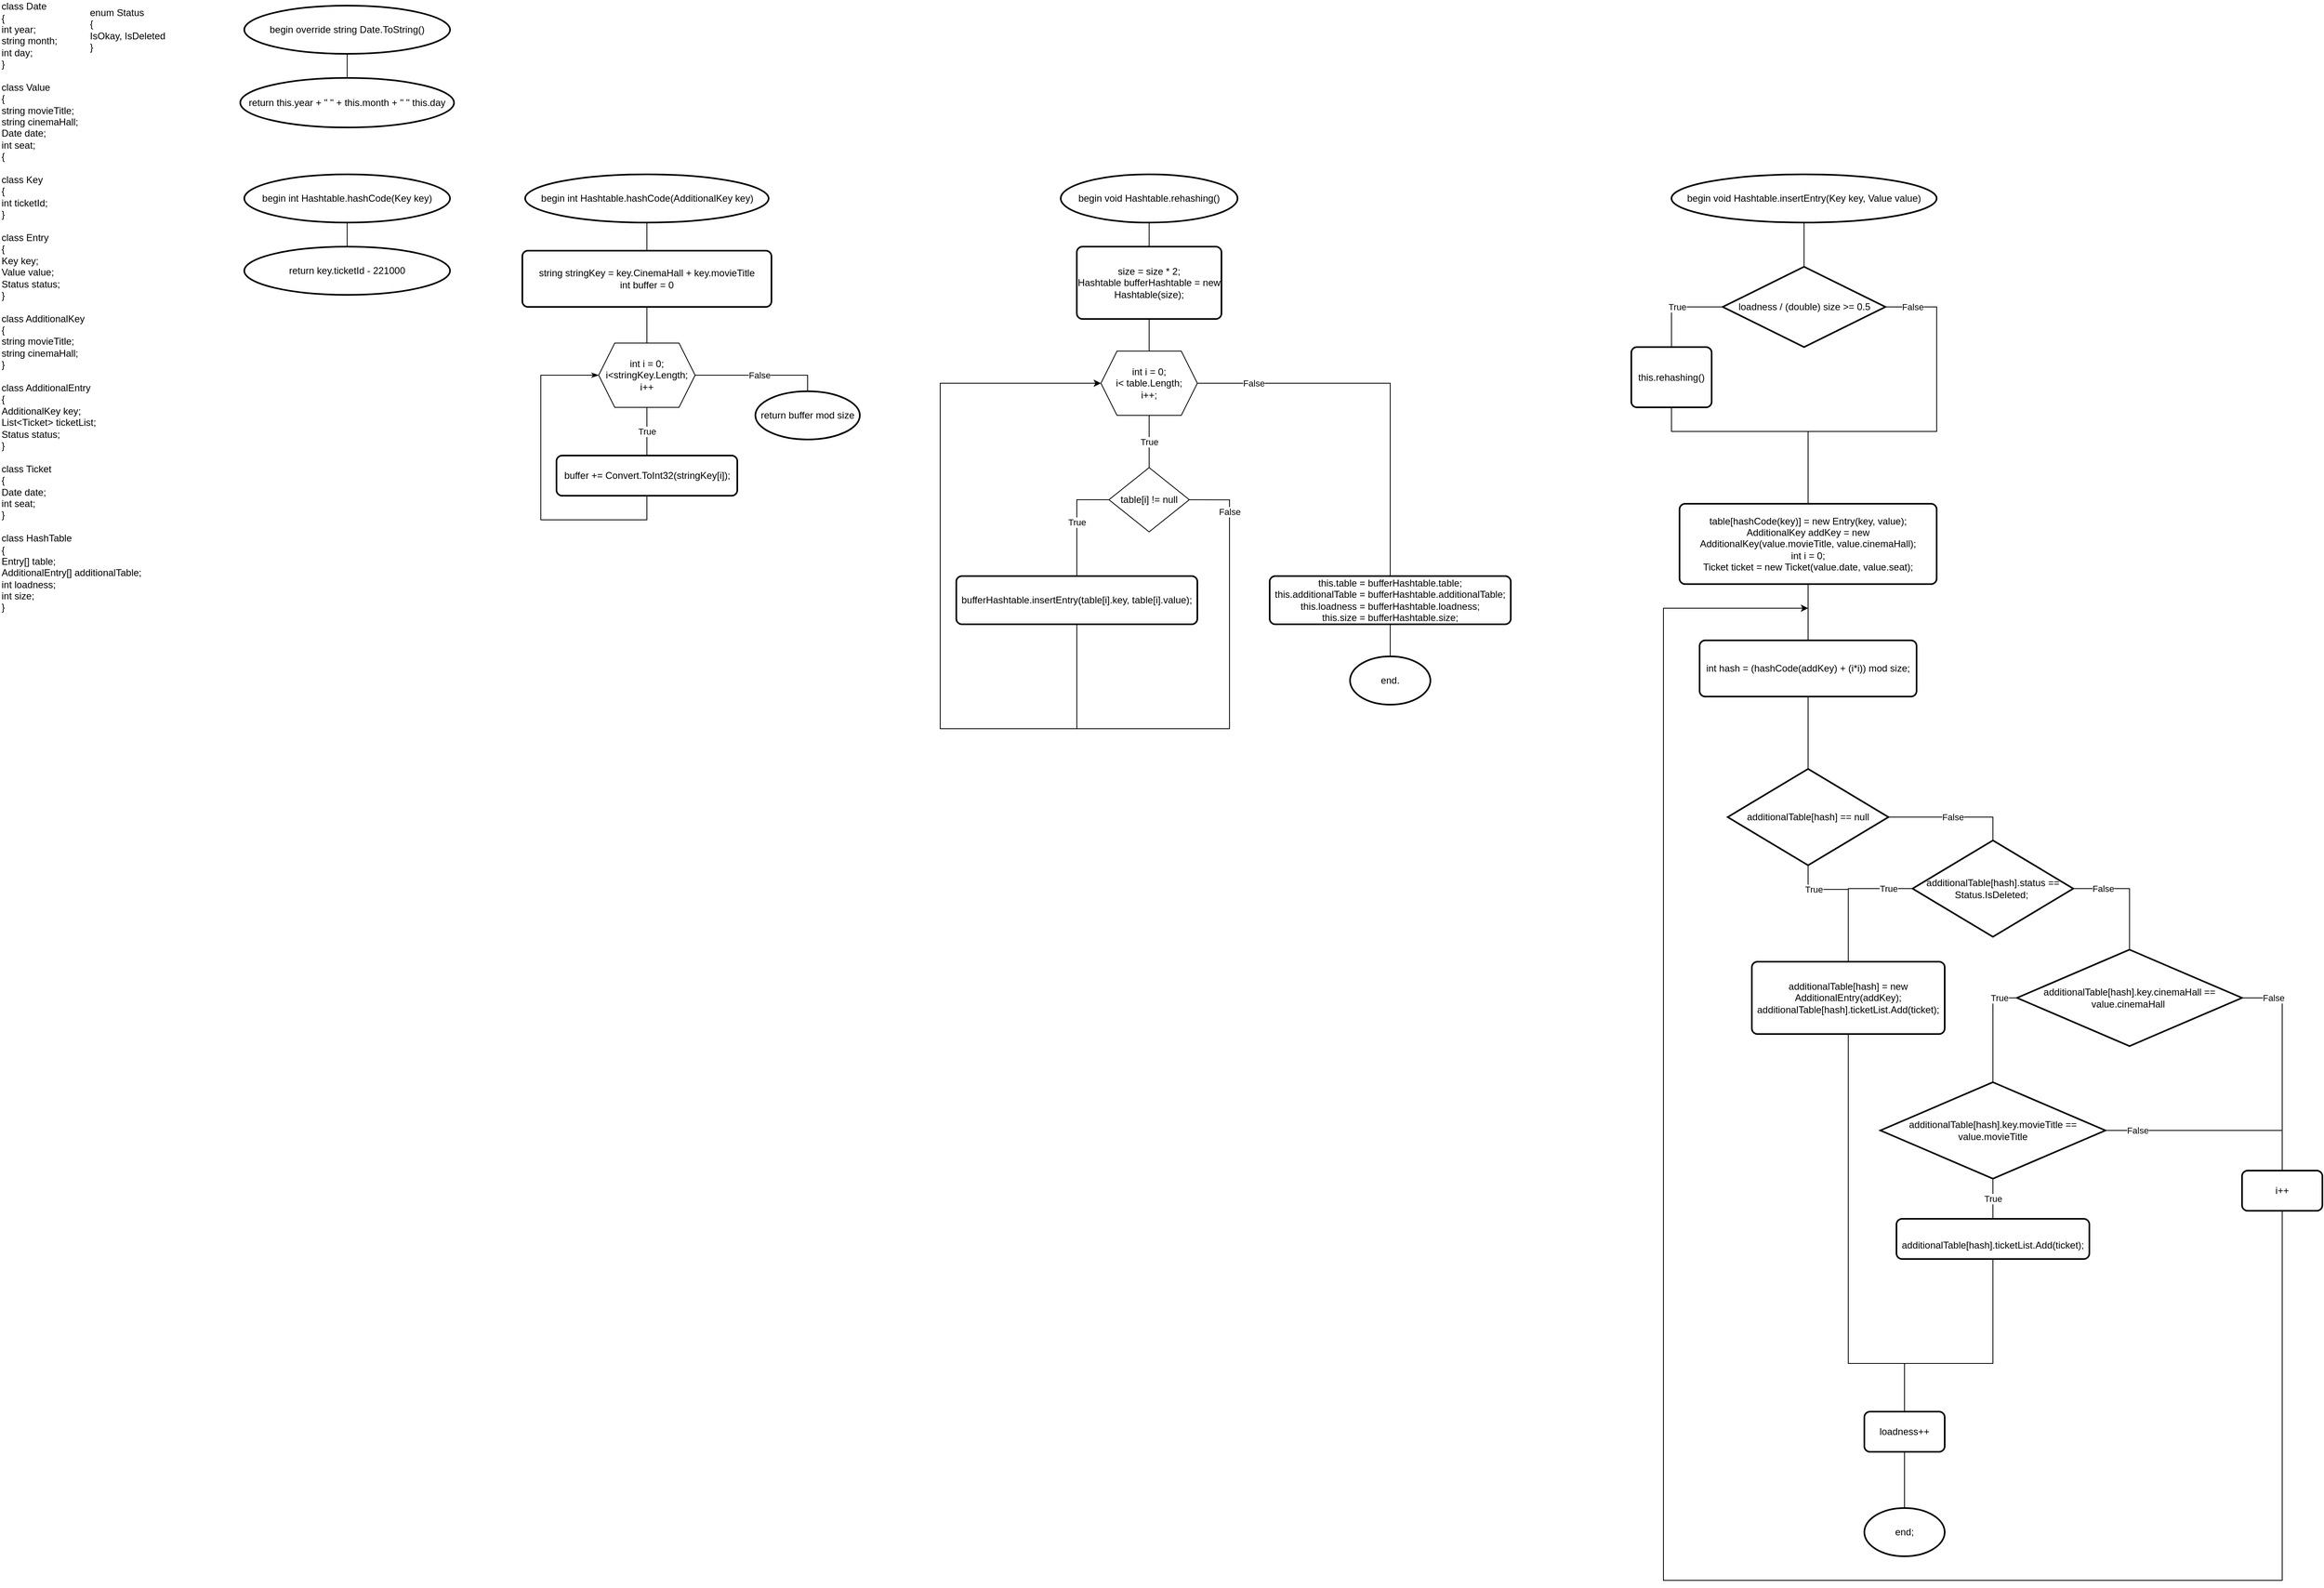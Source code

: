 <mxfile version="13.9.9" type="device" pages="2"><diagram id="mWJsQDCFdpjLeUC49CNm" name="Hashtable etc."><mxGraphModel dx="4354" dy="2349" grid="1" gridSize="10" guides="1" tooltips="1" connect="1" arrows="1" fold="1" page="1" pageScale="1" pageWidth="827" pageHeight="1169" math="0" shadow="0"><root><mxCell id="0"/><mxCell id="1" parent="0"/><mxCell id="ngJBOEx79F1IoeepA8hm-1" value="class Date&lt;br&gt;{&lt;br&gt;int year;&lt;br&gt;string month;&lt;br&gt;int day;&lt;br&gt;}&lt;br&gt;&lt;br&gt;class Value&lt;br&gt;{&lt;br&gt;string movieTitle;&lt;br&gt;string cinemaHall;&lt;br&gt;Date date;&lt;br&gt;int seat;&lt;br&gt;{&lt;br&gt;&lt;br&gt;class Key&lt;br&gt;{&lt;br&gt;int ticketId;&lt;br&gt;}&lt;br&gt;&lt;br&gt;class Entry&lt;br&gt;{&lt;br&gt;Key key;&lt;br&gt;Value value;&lt;br&gt;Status status;&lt;br&gt;}&lt;br&gt;&lt;br&gt;class AdditionalKey&lt;br&gt;{&lt;br&gt;string movieTitle;&lt;br&gt;string cinemaHall;&lt;br&gt;}&lt;br&gt;&lt;br&gt;class AdditionalEntry&lt;br&gt;{&lt;br&gt;AdditionalKey key;&lt;br&gt;List&amp;lt;Ticket&amp;gt; ticketList;&lt;br&gt;Status status;&lt;br&gt;}&lt;br&gt;&lt;br&gt;class Ticket&lt;br&gt;{&lt;br&gt;Date date;&lt;br&gt;int seat;&lt;br&gt;}&lt;br&gt;&lt;br&gt;class HashTable&lt;br&gt;{&lt;br&gt;Entry[] table;&lt;br&gt;AdditionalEntry[] additionalTable;&lt;br&gt;int loadness;&lt;br&gt;int size;&lt;br&gt;}" style="text;html=1;align=left;verticalAlign=middle;resizable=0;points=[];autosize=1;" vertex="1" parent="1"><mxGeometry x="10" y="10" width="190" height="750" as="geometry"/></mxCell><mxCell id="ngJBOEx79F1IoeepA8hm-2" value="enum Status&lt;br&gt;{&lt;br&gt;IsOkay, IsDeleted&lt;br&gt;}" style="text;html=1;align=left;verticalAlign=middle;resizable=0;points=[];autosize=1;" vertex="1" parent="1"><mxGeometry x="120" y="10" width="110" height="60" as="geometry"/></mxCell><mxCell id="ngJBOEx79F1IoeepA8hm-4" style="edgeStyle=orthogonalEdgeStyle;rounded=0;orthogonalLoop=1;jettySize=auto;html=1;endArrow=none;endFill=0;entryX=0.5;entryY=0;entryDx=0;entryDy=0;entryPerimeter=0;" edge="1" parent="1" source="ngJBOEx79F1IoeepA8hm-3" target="ngJBOEx79F1IoeepA8hm-5"><mxGeometry relative="1" as="geometry"><mxPoint x="442" y="110" as="targetPoint"/></mxGeometry></mxCell><mxCell id="ngJBOEx79F1IoeepA8hm-3" value="begin override string Date.ToString()" style="strokeWidth=2;html=1;shape=mxgraph.flowchart.start_1;whiteSpace=wrap;align=center;" vertex="1" parent="1"><mxGeometry x="314" y="10" width="256" height="60" as="geometry"/></mxCell><mxCell id="ngJBOEx79F1IoeepA8hm-5" value="return this.year + &quot; &quot; + this.month + &quot; &quot; this.day" style="strokeWidth=2;html=1;shape=mxgraph.flowchart.start_1;whiteSpace=wrap;align=center;" vertex="1" parent="1"><mxGeometry x="309" y="100" width="266" height="61.68" as="geometry"/></mxCell><mxCell id="ngJBOEx79F1IoeepA8hm-7" style="edgeStyle=orthogonalEdgeStyle;rounded=0;orthogonalLoop=1;jettySize=auto;html=1;endArrow=none;endFill=0;entryX=0.5;entryY=0;entryDx=0;entryDy=0;entryPerimeter=0;" edge="1" parent="1" source="ngJBOEx79F1IoeepA8hm-6" target="ngJBOEx79F1IoeepA8hm-9"><mxGeometry relative="1" as="geometry"><mxPoint x="442" y="320" as="targetPoint"/></mxGeometry></mxCell><mxCell id="ngJBOEx79F1IoeepA8hm-6" value="begin int Hashtable.hashCode(Key key)" style="strokeWidth=2;html=1;shape=mxgraph.flowchart.start_1;whiteSpace=wrap;align=center;" vertex="1" parent="1"><mxGeometry x="314" y="220" width="256" height="60" as="geometry"/></mxCell><mxCell id="ngJBOEx79F1IoeepA8hm-9" value="return key.ticketId - 221000" style="strokeWidth=2;html=1;shape=mxgraph.flowchart.start_1;whiteSpace=wrap;align=center;" vertex="1" parent="1"><mxGeometry x="314" y="310" width="256" height="60" as="geometry"/></mxCell><mxCell id="ngJBOEx79F1IoeepA8hm-11" style="edgeStyle=orthogonalEdgeStyle;rounded=0;orthogonalLoop=1;jettySize=auto;html=1;endArrow=none;endFill=0;entryX=0.5;entryY=0;entryDx=0;entryDy=0;" edge="1" parent="1" source="ngJBOEx79F1IoeepA8hm-10" target="ngJBOEx79F1IoeepA8hm-12"><mxGeometry relative="1" as="geometry"><mxPoint x="728" y="330" as="targetPoint"/></mxGeometry></mxCell><mxCell id="ngJBOEx79F1IoeepA8hm-10" value="begin int Hashtable.hashCode(AdditionalKey key)" style="strokeWidth=2;html=1;shape=mxgraph.flowchart.start_1;whiteSpace=wrap;align=center;" vertex="1" parent="1"><mxGeometry x="663.5" y="220" width="303" height="60" as="geometry"/></mxCell><mxCell id="ngJBOEx79F1IoeepA8hm-13" style="edgeStyle=orthogonalEdgeStyle;rounded=0;orthogonalLoop=1;jettySize=auto;html=1;endArrow=none;endFill=0;entryX=0.5;entryY=0;entryDx=0;entryDy=0;" edge="1" parent="1" source="ngJBOEx79F1IoeepA8hm-12" target="ngJBOEx79F1IoeepA8hm-15"><mxGeometry relative="1" as="geometry"><mxPoint x="815" y="410" as="targetPoint"/></mxGeometry></mxCell><mxCell id="ngJBOEx79F1IoeepA8hm-12" value="string stringKey = key.CinemaHall + key.movieTitle&lt;br&gt;int buffer = 0" style="rounded=1;whiteSpace=wrap;html=1;absoluteArcSize=1;arcSize=14;strokeWidth=2;align=center;" vertex="1" parent="1"><mxGeometry x="660" y="315" width="310" height="70" as="geometry"/></mxCell><mxCell id="ngJBOEx79F1IoeepA8hm-16" value="True" style="edgeStyle=orthogonalEdgeStyle;rounded=0;orthogonalLoop=1;jettySize=auto;html=1;endArrow=none;endFill=0;" edge="1" parent="1" source="ngJBOEx79F1IoeepA8hm-15" target="ngJBOEx79F1IoeepA8hm-18"><mxGeometry relative="1" as="geometry"><mxPoint x="815" y="580" as="targetPoint"/><Array as="points"><mxPoint x="815" y="570"/></Array></mxGeometry></mxCell><mxCell id="ngJBOEx79F1IoeepA8hm-20" value="False" style="edgeStyle=orthogonalEdgeStyle;rounded=0;orthogonalLoop=1;jettySize=auto;html=1;endArrow=none;endFill=0;" edge="1" parent="1" source="ngJBOEx79F1IoeepA8hm-15" target="ngJBOEx79F1IoeepA8hm-21"><mxGeometry relative="1" as="geometry"><mxPoint x="1000" y="540" as="targetPoint"/><Array as="points"><mxPoint x="1015" y="470"/></Array></mxGeometry></mxCell><mxCell id="ngJBOEx79F1IoeepA8hm-15" value="int i = 0;&lt;br&gt;i&amp;lt;stringKey.Length;&lt;br&gt;i++" style="shape=hexagon;perimeter=hexagonPerimeter2;whiteSpace=wrap;html=1;fixedSize=1;align=center;" vertex="1" parent="1"><mxGeometry x="755" y="430" width="120" height="80" as="geometry"/></mxCell><mxCell id="ngJBOEx79F1IoeepA8hm-19" style="edgeStyle=orthogonalEdgeStyle;rounded=0;orthogonalLoop=1;jettySize=auto;html=1;entryX=0;entryY=0.5;entryDx=0;entryDy=0;endArrow=classicThin;endFill=1;" edge="1" parent="1" source="ngJBOEx79F1IoeepA8hm-18" target="ngJBOEx79F1IoeepA8hm-15"><mxGeometry relative="1" as="geometry"><Array as="points"><mxPoint x="815" y="650"/><mxPoint x="683" y="650"/><mxPoint x="683" y="470"/></Array></mxGeometry></mxCell><mxCell id="ngJBOEx79F1IoeepA8hm-18" value="&lt;span style=&quot;text-align: left&quot;&gt;buffer += Convert.ToInt32(stringKey[i]);&lt;/span&gt;" style="rounded=1;whiteSpace=wrap;html=1;absoluteArcSize=1;arcSize=14;strokeWidth=2;" vertex="1" parent="1"><mxGeometry x="702.5" y="570" width="225" height="50" as="geometry"/></mxCell><mxCell id="ngJBOEx79F1IoeepA8hm-21" value="return buffer mod size" style="strokeWidth=2;html=1;shape=mxgraph.flowchart.start_1;whiteSpace=wrap;" vertex="1" parent="1"><mxGeometry x="950" y="490" width="130" height="60" as="geometry"/></mxCell><mxCell id="ngJBOEx79F1IoeepA8hm-29" value="False" style="edgeStyle=orthogonalEdgeStyle;rounded=0;orthogonalLoop=1;jettySize=auto;html=1;endArrow=classic;endFill=1;entryX=0;entryY=0.5;entryDx=0;entryDy=0;" edge="1" parent="1" target="ngJBOEx79F1IoeepA8hm-37"><mxGeometry x="-0.902" relative="1" as="geometry"><mxPoint x="1180" y="590" as="targetPoint"/><mxPoint x="1489.926" y="625.059" as="sourcePoint"/><Array as="points"><mxPoint x="1540" y="625"/><mxPoint x="1540" y="910"/><mxPoint x="1180" y="910"/><mxPoint x="1180" y="480"/></Array><mxPoint as="offset"/></mxGeometry></mxCell><mxCell id="ngJBOEx79F1IoeepA8hm-32" style="edgeStyle=orthogonalEdgeStyle;rounded=0;orthogonalLoop=1;jettySize=auto;html=1;endArrow=none;endFill=0;" edge="1" source="ngJBOEx79F1IoeepA8hm-33" target="ngJBOEx79F1IoeepA8hm-35" parent="1"><mxGeometry relative="1" as="geometry"><mxPoint x="1440" y="310" as="targetPoint"/></mxGeometry></mxCell><mxCell id="ngJBOEx79F1IoeepA8hm-33" value="begin void Hashtable.rehashing()" style="strokeWidth=2;html=1;shape=mxgraph.flowchart.start_1;whiteSpace=wrap;align=center;" vertex="1" parent="1"><mxGeometry x="1330" y="220" width="220" height="60" as="geometry"/></mxCell><mxCell id="ngJBOEx79F1IoeepA8hm-34" style="edgeStyle=orthogonalEdgeStyle;rounded=0;orthogonalLoop=1;jettySize=auto;html=1;endArrow=none;endFill=0;entryX=0.5;entryY=0;entryDx=0;entryDy=0;" edge="1" source="ngJBOEx79F1IoeepA8hm-35" target="ngJBOEx79F1IoeepA8hm-37" parent="1"><mxGeometry relative="1" as="geometry"><mxPoint x="1440" y="430" as="targetPoint"/></mxGeometry></mxCell><mxCell id="ngJBOEx79F1IoeepA8hm-35" value="size = size * 2;&lt;br&gt;Hashtable bufferHashtable = new Hashtable(size);" style="rounded=1;whiteSpace=wrap;html=1;absoluteArcSize=1;arcSize=14;strokeWidth=2;" vertex="1" parent="1"><mxGeometry x="1350" y="310" width="180" height="90" as="geometry"/></mxCell><mxCell id="ngJBOEx79F1IoeepA8hm-36" value="True" style="edgeStyle=orthogonalEdgeStyle;rounded=0;orthogonalLoop=1;jettySize=auto;html=1;endArrow=none;endFill=0;entryX=0.5;entryY=0;entryDx=0;entryDy=0;" edge="1" source="ngJBOEx79F1IoeepA8hm-37" target="ngJBOEx79F1IoeepA8hm-39" parent="1"><mxGeometry relative="1" as="geometry"><mxPoint x="1440" y="580" as="targetPoint"/></mxGeometry></mxCell><mxCell id="ngJBOEx79F1IoeepA8hm-42" value="False" style="edgeStyle=orthogonalEdgeStyle;rounded=0;orthogonalLoop=1;jettySize=auto;html=1;endArrow=none;endFill=0;entryX=0.5;entryY=0;entryDx=0;entryDy=0;" edge="1" parent="1" source="ngJBOEx79F1IoeepA8hm-37" target="ngJBOEx79F1IoeepA8hm-43"><mxGeometry x="-0.708" relative="1" as="geometry"><mxPoint x="1670" y="640" as="targetPoint"/><mxPoint as="offset"/></mxGeometry></mxCell><mxCell id="ngJBOEx79F1IoeepA8hm-37" value="int i = 0;&lt;br&gt;i&amp;lt; table.Length;&lt;br&gt;i++;" style="shape=hexagon;perimeter=hexagonPerimeter2;whiteSpace=wrap;html=1;fixedSize=1;align=center;" vertex="1" parent="1"><mxGeometry x="1380" y="440" width="120" height="80" as="geometry"/></mxCell><mxCell id="ngJBOEx79F1IoeepA8hm-38" value="True" style="edgeStyle=orthogonalEdgeStyle;rounded=0;orthogonalLoop=1;jettySize=auto;html=1;endArrow=none;endFill=0;entryX=0.5;entryY=0;entryDx=0;entryDy=0;exitX=0;exitY=0.5;exitDx=0;exitDy=0;" edge="1" source="ngJBOEx79F1IoeepA8hm-39" target="ngJBOEx79F1IoeepA8hm-40" parent="1"><mxGeometry relative="1" as="geometry"><mxPoint x="1350" y="680" as="targetPoint"/><Array as="points"><mxPoint x="1350" y="625"/></Array></mxGeometry></mxCell><mxCell id="ngJBOEx79F1IoeepA8hm-39" value="table[i] != null" style="rhombus;whiteSpace=wrap;html=1;align=center;" vertex="1" parent="1"><mxGeometry x="1390" y="585" width="100" height="80" as="geometry"/></mxCell><mxCell id="ngJBOEx79F1IoeepA8hm-41" style="edgeStyle=orthogonalEdgeStyle;rounded=0;orthogonalLoop=1;jettySize=auto;html=1;endArrow=none;endFill=0;" edge="1" parent="1" source="ngJBOEx79F1IoeepA8hm-40"><mxGeometry relative="1" as="geometry"><mxPoint x="1350" y="910" as="targetPoint"/></mxGeometry></mxCell><mxCell id="ngJBOEx79F1IoeepA8hm-40" value="bufferHashtable.insertEntry(table[i].key, table[i].value);" style="rounded=1;whiteSpace=wrap;html=1;absoluteArcSize=1;arcSize=14;strokeWidth=2;align=center;" vertex="1" parent="1"><mxGeometry x="1200" y="720" width="300" height="60" as="geometry"/></mxCell><mxCell id="ngJBOEx79F1IoeepA8hm-44" style="edgeStyle=orthogonalEdgeStyle;rounded=0;orthogonalLoop=1;jettySize=auto;html=1;endArrow=none;endFill=0;" edge="1" parent="1" source="ngJBOEx79F1IoeepA8hm-43" target="ngJBOEx79F1IoeepA8hm-45"><mxGeometry relative="1" as="geometry"><mxPoint x="1740" y="830" as="targetPoint"/></mxGeometry></mxCell><mxCell id="ngJBOEx79F1IoeepA8hm-43" value="this.table = bufferHashtable.table;&lt;br&gt;this.additionalTable = bufferHashtable.additionalTable;&lt;br&gt;this.loadness = bufferHashtable.loadness;&lt;br&gt;this.size = bufferHashtable.size;" style="rounded=1;whiteSpace=wrap;html=1;absoluteArcSize=1;arcSize=14;strokeWidth=2;align=center;" vertex="1" parent="1"><mxGeometry x="1590" y="720" width="300" height="60" as="geometry"/></mxCell><mxCell id="ngJBOEx79F1IoeepA8hm-45" value="end." style="strokeWidth=2;html=1;shape=mxgraph.flowchart.start_1;whiteSpace=wrap;" vertex="1" parent="1"><mxGeometry x="1690" y="820" width="100" height="60" as="geometry"/></mxCell><mxCell id="ngJBOEx79F1IoeepA8hm-47" style="edgeStyle=orthogonalEdgeStyle;rounded=0;orthogonalLoop=1;jettySize=auto;html=1;endArrow=none;endFill=0;entryX=0.5;entryY=0;entryDx=0;entryDy=0;entryPerimeter=0;" edge="1" parent="1" source="ngJBOEx79F1IoeepA8hm-46" target="ngJBOEx79F1IoeepA8hm-48"><mxGeometry relative="1" as="geometry"><mxPoint x="2255" y="320" as="targetPoint"/></mxGeometry></mxCell><mxCell id="ngJBOEx79F1IoeepA8hm-46" value="begin void Hashtable.insertEntry(Key key, Value value)" style="strokeWidth=2;html=1;shape=mxgraph.flowchart.start_1;whiteSpace=wrap;align=center;" vertex="1" parent="1"><mxGeometry x="2090" y="220" width="330" height="60" as="geometry"/></mxCell><mxCell id="ngJBOEx79F1IoeepA8hm-49" value="False" style="edgeStyle=orthogonalEdgeStyle;rounded=0;orthogonalLoop=1;jettySize=auto;html=1;endArrow=none;endFill=0;" edge="1" parent="1" source="ngJBOEx79F1IoeepA8hm-48"><mxGeometry x="-0.826" relative="1" as="geometry"><mxPoint x="2260" y="550" as="targetPoint"/><Array as="points"><mxPoint x="2420" y="385"/><mxPoint x="2420" y="540"/><mxPoint x="2260" y="540"/></Array><mxPoint as="offset"/></mxGeometry></mxCell><mxCell id="ngJBOEx79F1IoeepA8hm-50" value="True" style="edgeStyle=orthogonalEdgeStyle;rounded=0;orthogonalLoop=1;jettySize=auto;html=1;endArrow=none;endFill=0;entryX=0.5;entryY=0;entryDx=0;entryDy=0;" edge="1" parent="1" source="ngJBOEx79F1IoeepA8hm-48" target="ngJBOEx79F1IoeepA8hm-51"><mxGeometry relative="1" as="geometry"><mxPoint x="2090" y="440" as="targetPoint"/></mxGeometry></mxCell><mxCell id="ngJBOEx79F1IoeepA8hm-48" value="loadness / (double) size &amp;gt;= 0.5" style="strokeWidth=2;html=1;shape=mxgraph.flowchart.decision;whiteSpace=wrap;align=center;" vertex="1" parent="1"><mxGeometry x="2153.75" y="335" width="202.5" height="100" as="geometry"/></mxCell><mxCell id="ngJBOEx79F1IoeepA8hm-52" style="edgeStyle=orthogonalEdgeStyle;rounded=0;orthogonalLoop=1;jettySize=auto;html=1;endArrow=none;endFill=0;entryX=0.5;entryY=0;entryDx=0;entryDy=0;" edge="1" parent="1" source="ngJBOEx79F1IoeepA8hm-51" target="ngJBOEx79F1IoeepA8hm-53"><mxGeometry relative="1" as="geometry"><mxPoint x="2260" y="630" as="targetPoint"/><Array as="points"><mxPoint x="2090" y="540"/><mxPoint x="2260" y="540"/></Array></mxGeometry></mxCell><mxCell id="ngJBOEx79F1IoeepA8hm-51" value="this.rehashing()" style="rounded=1;whiteSpace=wrap;html=1;absoluteArcSize=1;arcSize=14;strokeWidth=2;align=center;" vertex="1" parent="1"><mxGeometry x="2040" y="435" width="100" height="75" as="geometry"/></mxCell><mxCell id="ngJBOEx79F1IoeepA8hm-54" style="edgeStyle=orthogonalEdgeStyle;rounded=0;orthogonalLoop=1;jettySize=auto;html=1;endArrow=none;endFill=0;entryX=0.5;entryY=0;entryDx=0;entryDy=0;" edge="1" parent="1" source="ngJBOEx79F1IoeepA8hm-53" target="ngJBOEx79F1IoeepA8hm-55"><mxGeometry relative="1" as="geometry"><mxPoint x="2260" y="790" as="targetPoint"/></mxGeometry></mxCell><mxCell id="ngJBOEx79F1IoeepA8hm-53" value="table[hashCode(key)] = new Entry(key, value);&lt;br&gt;AdditionalKey addKey = new AdditionalKey(value.movieTitle, value.cinemaHall);&lt;br&gt;int i = 0;&lt;br&gt;Ticket ticket = new Ticket(value.date, value.seat);" style="rounded=1;whiteSpace=wrap;html=1;absoluteArcSize=1;arcSize=14;strokeWidth=2;align=center;" vertex="1" parent="1"><mxGeometry x="2100" y="630" width="320" height="100" as="geometry"/></mxCell><mxCell id="ngJBOEx79F1IoeepA8hm-56" style="edgeStyle=orthogonalEdgeStyle;rounded=0;orthogonalLoop=1;jettySize=auto;html=1;endArrow=none;endFill=0;entryX=0.5;entryY=0;entryDx=0;entryDy=0;entryPerimeter=0;" edge="1" parent="1" source="ngJBOEx79F1IoeepA8hm-55" target="ngJBOEx79F1IoeepA8hm-57"><mxGeometry relative="1" as="geometry"><mxPoint x="2260" y="930" as="targetPoint"/></mxGeometry></mxCell><mxCell id="ngJBOEx79F1IoeepA8hm-55" value="int hash = (hashCode(addKey) + (i*i)) mod size;&lt;br&gt;" style="rounded=1;whiteSpace=wrap;html=1;absoluteArcSize=1;arcSize=14;strokeWidth=2;align=center;" vertex="1" parent="1"><mxGeometry x="2125" y="800" width="270" height="70" as="geometry"/></mxCell><mxCell id="ngJBOEx79F1IoeepA8hm-58" value="True" style="edgeStyle=orthogonalEdgeStyle;rounded=0;orthogonalLoop=1;jettySize=auto;html=1;endArrow=none;endFill=0;" edge="1" parent="1" source="ngJBOEx79F1IoeepA8hm-57"><mxGeometry x="-0.091" relative="1" as="geometry"><mxPoint x="2310" y="1110" as="targetPoint"/><Array as="points"><mxPoint x="2260" y="1110"/></Array><mxPoint as="offset"/></mxGeometry></mxCell><mxCell id="ngJBOEx79F1IoeepA8hm-59" value="False" style="edgeStyle=orthogonalEdgeStyle;rounded=0;orthogonalLoop=1;jettySize=auto;html=1;endArrow=none;endFill=0;entryX=0.5;entryY=0;entryDx=0;entryDy=0;entryPerimeter=0;" edge="1" parent="1" source="ngJBOEx79F1IoeepA8hm-57" target="ngJBOEx79F1IoeepA8hm-60"><mxGeometry relative="1" as="geometry"><mxPoint x="2440" y="1020" as="targetPoint"/></mxGeometry></mxCell><mxCell id="ngJBOEx79F1IoeepA8hm-57" value="additionalTable[hash] == null" style="strokeWidth=2;html=1;shape=mxgraph.flowchart.decision;whiteSpace=wrap;align=center;" vertex="1" parent="1"><mxGeometry x="2160" y="960" width="200" height="120" as="geometry"/></mxCell><mxCell id="ngJBOEx79F1IoeepA8hm-61" value="True" style="edgeStyle=orthogonalEdgeStyle;rounded=0;orthogonalLoop=1;jettySize=auto;html=1;endArrow=none;endFill=0;entryX=0.5;entryY=0;entryDx=0;entryDy=0;" edge="1" parent="1" source="ngJBOEx79F1IoeepA8hm-60" target="ngJBOEx79F1IoeepA8hm-63"><mxGeometry x="-0.649" relative="1" as="geometry"><mxPoint x="2310" y="1180" as="targetPoint"/><Array as="points"><mxPoint x="2310" y="1109"/><mxPoint x="2310" y="1200"/></Array><mxPoint as="offset"/></mxGeometry></mxCell><mxCell id="ngJBOEx79F1IoeepA8hm-65" value="False" style="edgeStyle=orthogonalEdgeStyle;rounded=0;orthogonalLoop=1;jettySize=auto;html=1;endArrow=none;endFill=0;entryX=0.5;entryY=0;entryDx=0;entryDy=0;entryPerimeter=0;" edge="1" parent="1" source="ngJBOEx79F1IoeepA8hm-60" target="ngJBOEx79F1IoeepA8hm-66"><mxGeometry x="-0.502" relative="1" as="geometry"><mxPoint x="2660" y="1240" as="targetPoint"/><Array as="points"><mxPoint x="2660" y="1109"/></Array><mxPoint as="offset"/></mxGeometry></mxCell><mxCell id="ngJBOEx79F1IoeepA8hm-60" value="additionalTable[hash].status == Status.IsDeleted;&amp;nbsp;" style="strokeWidth=2;html=1;shape=mxgraph.flowchart.decision;whiteSpace=wrap;align=center;" vertex="1" parent="1"><mxGeometry x="2390" y="1049" width="200" height="120" as="geometry"/></mxCell><mxCell id="ngJBOEx79F1IoeepA8hm-64" style="edgeStyle=orthogonalEdgeStyle;rounded=0;orthogonalLoop=1;jettySize=auto;html=1;endArrow=none;endFill=0;" edge="1" parent="1" source="ngJBOEx79F1IoeepA8hm-63"><mxGeometry relative="1" as="geometry"><mxPoint x="2380" y="1700" as="targetPoint"/><Array as="points"><mxPoint x="2310" y="1700"/></Array></mxGeometry></mxCell><mxCell id="ngJBOEx79F1IoeepA8hm-63" value="additionalTable[hash] = new AdditionalEntry(addKey);&lt;br&gt;additionalTable[hash].ticketList.Add(ticket);" style="rounded=1;whiteSpace=wrap;html=1;absoluteArcSize=1;arcSize=14;strokeWidth=2;align=center;" vertex="1" parent="1"><mxGeometry x="2190" y="1200" width="240" height="90" as="geometry"/></mxCell><mxCell id="ngJBOEx79F1IoeepA8hm-67" value="True" style="edgeStyle=orthogonalEdgeStyle;rounded=0;orthogonalLoop=1;jettySize=auto;html=1;endArrow=none;endFill=0;entryX=0.5;entryY=0;entryDx=0;entryDy=0;entryPerimeter=0;exitX=0;exitY=0.5;exitDx=0;exitDy=0;exitPerimeter=0;" edge="1" parent="1" source="ngJBOEx79F1IoeepA8hm-66" target="ngJBOEx79F1IoeepA8hm-70"><mxGeometry x="-0.676" relative="1" as="geometry"><mxPoint x="2480" y="1390" as="targetPoint"/><mxPoint as="offset"/></mxGeometry></mxCell><mxCell id="ngJBOEx79F1IoeepA8hm-68" value="False" style="edgeStyle=orthogonalEdgeStyle;rounded=0;orthogonalLoop=1;jettySize=auto;html=1;endArrow=none;endFill=0;exitX=1;exitY=0.5;exitDx=0;exitDy=0;exitPerimeter=0;entryX=0.5;entryY=0;entryDx=0;entryDy=0;" edge="1" parent="1" source="ngJBOEx79F1IoeepA8hm-66" target="ngJBOEx79F1IoeepA8hm-78"><mxGeometry x="-0.709" relative="1" as="geometry"><mxPoint x="2850" y="1470" as="targetPoint"/><mxPoint as="offset"/></mxGeometry></mxCell><mxCell id="ngJBOEx79F1IoeepA8hm-66" value="additionalTable[hash].key.cinemaHall == value.cinemaHall&amp;nbsp;" style="strokeWidth=2;html=1;shape=mxgraph.flowchart.decision;whiteSpace=wrap;align=center;" vertex="1" parent="1"><mxGeometry x="2520" y="1185" width="280" height="120" as="geometry"/></mxCell><mxCell id="ngJBOEx79F1IoeepA8hm-71" value="True" style="edgeStyle=orthogonalEdgeStyle;rounded=0;orthogonalLoop=1;jettySize=auto;html=1;endArrow=none;endFill=0;entryX=0.5;entryY=0;entryDx=0;entryDy=0;" edge="1" parent="1" source="ngJBOEx79F1IoeepA8hm-70" target="ngJBOEx79F1IoeepA8hm-73"><mxGeometry relative="1" as="geometry"><mxPoint x="2490" y="1540" as="targetPoint"/></mxGeometry></mxCell><mxCell id="ngJBOEx79F1IoeepA8hm-72" value="False" style="edgeStyle=orthogonalEdgeStyle;rounded=0;orthogonalLoop=1;jettySize=auto;html=1;endArrow=none;endFill=0;" edge="1" parent="1" source="ngJBOEx79F1IoeepA8hm-70"><mxGeometry x="-0.636" relative="1" as="geometry"><mxPoint x="2850" y="1410" as="targetPoint"/><mxPoint as="offset"/></mxGeometry></mxCell><mxCell id="ngJBOEx79F1IoeepA8hm-70" value="additionalTable[hash].key.movieTitle == value.movieTitle" style="strokeWidth=2;html=1;shape=mxgraph.flowchart.decision;whiteSpace=wrap;align=center;" vertex="1" parent="1"><mxGeometry x="2350" y="1350" width="280" height="120" as="geometry"/></mxCell><mxCell id="ngJBOEx79F1IoeepA8hm-74" style="edgeStyle=orthogonalEdgeStyle;rounded=0;orthogonalLoop=1;jettySize=auto;html=1;endArrow=none;endFill=0;entryX=0.5;entryY=0;entryDx=0;entryDy=0;" edge="1" parent="1" source="ngJBOEx79F1IoeepA8hm-73" target="ngJBOEx79F1IoeepA8hm-75"><mxGeometry relative="1" as="geometry"><mxPoint x="2380" y="1790" as="targetPoint"/><Array as="points"><mxPoint x="2490" y="1700"/><mxPoint x="2380" y="1700"/></Array></mxGeometry></mxCell><mxCell id="ngJBOEx79F1IoeepA8hm-73" value="&lt;br&gt;additionalTable[hash].ticketList.Add(ticket);" style="rounded=1;whiteSpace=wrap;html=1;absoluteArcSize=1;arcSize=14;strokeWidth=2;align=center;" vertex="1" parent="1"><mxGeometry x="2370" y="1520" width="240" height="50" as="geometry"/></mxCell><mxCell id="ngJBOEx79F1IoeepA8hm-76" style="edgeStyle=orthogonalEdgeStyle;rounded=0;orthogonalLoop=1;jettySize=auto;html=1;endArrow=none;endFill=0;entryX=0.5;entryY=0;entryDx=0;entryDy=0;entryPerimeter=0;" edge="1" parent="1" source="ngJBOEx79F1IoeepA8hm-75" target="ngJBOEx79F1IoeepA8hm-77"><mxGeometry relative="1" as="geometry"><mxPoint x="2380" y="1860" as="targetPoint"/></mxGeometry></mxCell><mxCell id="ngJBOEx79F1IoeepA8hm-75" value="loadness++" style="rounded=1;whiteSpace=wrap;html=1;absoluteArcSize=1;arcSize=14;strokeWidth=2;align=center;" vertex="1" parent="1"><mxGeometry x="2330" y="1760" width="100" height="50" as="geometry"/></mxCell><mxCell id="ngJBOEx79F1IoeepA8hm-77" value="end;" style="strokeWidth=2;html=1;shape=mxgraph.flowchart.start_1;whiteSpace=wrap;align=center;" vertex="1" parent="1"><mxGeometry x="2330" y="1880" width="100" height="60" as="geometry"/></mxCell><mxCell id="ngJBOEx79F1IoeepA8hm-79" style="edgeStyle=orthogonalEdgeStyle;rounded=0;orthogonalLoop=1;jettySize=auto;html=1;endArrow=classic;endFill=1;" edge="1" parent="1" source="ngJBOEx79F1IoeepA8hm-78"><mxGeometry relative="1" as="geometry"><mxPoint x="2260" y="760" as="targetPoint"/><Array as="points"><mxPoint x="2850" y="1970"/><mxPoint x="2080" y="1970"/><mxPoint x="2080" y="760"/></Array></mxGeometry></mxCell><mxCell id="ngJBOEx79F1IoeepA8hm-78" value="i++" style="rounded=1;whiteSpace=wrap;html=1;absoluteArcSize=1;arcSize=14;strokeWidth=2;align=center;" vertex="1" parent="1"><mxGeometry x="2800" y="1460" width="100" height="50" as="geometry"/></mxCell></root></mxGraphModel></diagram><diagram id="z6oarAaDUAbuhqGupucR" name="MainWindow"><mxGraphModel dx="8447" dy="4110" grid="1" gridSize="10" guides="1" tooltips="1" connect="1" arrows="1" fold="1" page="1" pageScale="1" pageWidth="827" pageHeight="1169" math="0" shadow="0"><root><mxCell id="iegBpH0g9Z70YZ1h_OE4-0"/><mxCell id="iegBpH0g9Z70YZ1h_OE4-1" parent="iegBpH0g9Z70YZ1h_OE4-0"/><mxCell id="iegBpH0g9Z70YZ1h_OE4-3" style="edgeStyle=orthogonalEdgeStyle;rounded=0;orthogonalLoop=1;jettySize=auto;html=1;endArrow=none;endFill=0;entryX=0.5;entryY=0;entryDx=0;entryDy=0;" edge="1" parent="iegBpH0g9Z70YZ1h_OE4-1" source="iegBpH0g9Z70YZ1h_OE4-2" target="iegBpH0g9Z70YZ1h_OE4-4"><mxGeometry relative="1" as="geometry"><mxPoint x="-260.63" y="160" as="targetPoint"/></mxGeometry></mxCell><mxCell id="iegBpH0g9Z70YZ1h_OE4-2" value="begin void MainWindow.CheckBtn_Click()" style="strokeWidth=2;html=1;shape=mxgraph.flowchart.start_1;whiteSpace=wrap;align=center;" vertex="1" parent="iegBpH0g9Z70YZ1h_OE4-1"><mxGeometry x="-430.63" y="70" width="340" height="60" as="geometry"/></mxCell><mxCell id="iegBpH0g9Z70YZ1h_OE4-5" value="True" style="edgeStyle=orthogonalEdgeStyle;rounded=0;orthogonalLoop=1;jettySize=auto;html=1;endArrow=none;endFill=0;entryX=0.5;entryY=0;entryDx=0;entryDy=0;" edge="1" parent="iegBpH0g9Z70YZ1h_OE4-1" source="iegBpH0g9Z70YZ1h_OE4-4" target="iegBpH0g9Z70YZ1h_OE4-6"><mxGeometry relative="1" as="geometry"><mxPoint x="-260.63" y="330" as="targetPoint"/></mxGeometry></mxCell><mxCell id="iegBpH0g9Z70YZ1h_OE4-8" value="False" style="edgeStyle=orthogonalEdgeStyle;rounded=0;orthogonalLoop=1;jettySize=auto;html=1;endArrow=none;endFill=0;entryX=0.5;entryY=0;entryDx=0;entryDy=0;" edge="1" parent="iegBpH0g9Z70YZ1h_OE4-1" source="iegBpH0g9Z70YZ1h_OE4-4" target="iegBpH0g9Z70YZ1h_OE4-9"><mxGeometry x="-0.803" relative="1" as="geometry"><mxPoint x="-260.63" y="560" as="targetPoint"/><Array as="points"><mxPoint x="-130.63" y="220"/><mxPoint x="-130.63" y="500"/><mxPoint x="-260.63" y="500"/></Array><mxPoint as="offset"/></mxGeometry></mxCell><mxCell id="iegBpH0g9Z70YZ1h_OE4-4" value="int i = 0;&lt;br&gt;i &amp;lt; checkBoxes.Count;&lt;br&gt;i++" style="shape=hexagon;perimeter=hexagonPerimeter2;whiteSpace=wrap;html=1;fixedSize=1;align=center;" vertex="1" parent="iegBpH0g9Z70YZ1h_OE4-1"><mxGeometry x="-335.63" y="180" width="150" height="80" as="geometry"/></mxCell><mxCell id="iegBpH0g9Z70YZ1h_OE4-7" style="edgeStyle=orthogonalEdgeStyle;rounded=0;orthogonalLoop=1;jettySize=auto;html=1;entryX=0;entryY=0.5;entryDx=0;entryDy=0;endArrow=classic;endFill=1;" edge="1" parent="iegBpH0g9Z70YZ1h_OE4-1" source="iegBpH0g9Z70YZ1h_OE4-6" target="iegBpH0g9Z70YZ1h_OE4-4"><mxGeometry relative="1" as="geometry"><Array as="points"><mxPoint x="-260.63" y="470"/><mxPoint x="-370.63" y="470"/><mxPoint x="-370.63" y="220"/></Array></mxGeometry></mxCell><mxCell id="iegBpH0g9Z70YZ1h_OE4-6" value="cb.IsChecked = false;&lt;br&gt;cb.Background = Brushes.White;" style="rounded=1;whiteSpace=wrap;html=1;absoluteArcSize=1;arcSize=14;strokeWidth=2;align=center;" vertex="1" parent="iegBpH0g9Z70YZ1h_OE4-1"><mxGeometry x="-350.63" y="340" width="180" height="100" as="geometry"/></mxCell><mxCell id="iegBpH0g9Z70YZ1h_OE4-12" style="edgeStyle=orthogonalEdgeStyle;rounded=0;orthogonalLoop=1;jettySize=auto;html=1;endArrow=none;endFill=0;entryX=0.5;entryY=0;entryDx=0;entryDy=0;" edge="1" parent="iegBpH0g9Z70YZ1h_OE4-1" source="iegBpH0g9Z70YZ1h_OE4-9" target="iegBpH0g9Z70YZ1h_OE4-13"><mxGeometry relative="1" as="geometry"><mxPoint x="-260.625" y="700" as="targetPoint"/></mxGeometry></mxCell><mxCell id="iegBpH0g9Z70YZ1h_OE4-9" value="selectHall = CinemaCB.SelectedItem.ToString();&lt;br&gt;selectedMovie = MovieCB.SelectedItem.ToString();&lt;br&gt;string selectedDate = DateCB.SelectedItem.ToString();&lt;br&gt;AdditionalKey key = new AdditionalKey(selectedMovie, selectedHall);&lt;br&gt;int code = hashtable.hashCode(key);" style="rounded=1;whiteSpace=wrap;html=1;absoluteArcSize=1;arcSize=14;strokeWidth=2;align=center;" vertex="1" parent="iegBpH0g9Z70YZ1h_OE4-1"><mxGeometry x="-450" y="540" width="378.75" height="110" as="geometry"/></mxCell><mxCell id="iegBpH0g9Z70YZ1h_OE4-11" value="&amp;nbsp;// isSeatAvailable&lt;br&gt;&amp;nbsp;// shows all available seats by green checkbox background&lt;br&gt;&amp;nbsp;// gray - unavailable due to coronavirus&lt;br&gt;&amp;nbsp;// blue - occupied" style="strokeWidth=2;html=1;shape=mxgraph.flowchart.annotation_1;align=left;pointerEvents=1;" vertex="1" parent="iegBpH0g9Z70YZ1h_OE4-1"><mxGeometry x="-56.63" y="50" width="60" height="100" as="geometry"/></mxCell><mxCell id="iegBpH0g9Z70YZ1h_OE4-14" value="True" style="edgeStyle=orthogonalEdgeStyle;rounded=0;orthogonalLoop=1;jettySize=auto;html=1;endArrow=none;endFill=0;entryX=0.5;entryY=0;entryDx=0;entryDy=0;" edge="1" parent="iegBpH0g9Z70YZ1h_OE4-1" source="iegBpH0g9Z70YZ1h_OE4-13" target="iegBpH0g9Z70YZ1h_OE4-15"><mxGeometry relative="1" as="geometry"><mxPoint x="-260.63" y="840" as="targetPoint"/></mxGeometry></mxCell><mxCell id="iegBpH0g9Z70YZ1h_OE4-21" value="False" style="edgeStyle=orthogonalEdgeStyle;rounded=0;orthogonalLoop=1;jettySize=auto;html=1;endArrow=none;endFill=0;entryX=0.5;entryY=0;entryDx=0;entryDy=0;entryPerimeter=0;" edge="1" parent="iegBpH0g9Z70YZ1h_OE4-1" source="iegBpH0g9Z70YZ1h_OE4-13" target="iegBpH0g9Z70YZ1h_OE4-73"><mxGeometry x="-0.758" relative="1" as="geometry"><mxPoint x="110" y="990" as="targetPoint"/><mxPoint as="offset"/></mxGeometry></mxCell><mxCell id="iegBpH0g9Z70YZ1h_OE4-13" value="int i = 0;&lt;br&gt;i&amp;lt; hashtable.size;&lt;br&gt;i++" style="shape=hexagon;perimeter=hexagonPerimeter2;whiteSpace=wrap;html=1;fixedSize=1;align=center;" vertex="1" parent="iegBpH0g9Z70YZ1h_OE4-1"><mxGeometry x="-320.63" y="710" width="120" height="80" as="geometry"/></mxCell><mxCell id="iegBpH0g9Z70YZ1h_OE4-16" value="True" style="edgeStyle=orthogonalEdgeStyle;rounded=0;orthogonalLoop=1;jettySize=auto;html=1;endArrow=none;endFill=0;entryX=0.5;entryY=0;entryDx=0;entryDy=0;" edge="1" parent="iegBpH0g9Z70YZ1h_OE4-1" source="iegBpH0g9Z70YZ1h_OE4-15" target="iegBpH0g9Z70YZ1h_OE4-17"><mxGeometry relative="1" as="geometry"><mxPoint x="-260.63" y="1030" as="targetPoint"/></mxGeometry></mxCell><mxCell id="iegBpH0g9Z70YZ1h_OE4-28" value="False" style="edgeStyle=orthogonalEdgeStyle;rounded=0;orthogonalLoop=1;jettySize=auto;html=1;endArrow=none;endFill=0;entryX=0.412;entryY=-0.006;entryDx=0;entryDy=0;entryPerimeter=0;exitX=0;exitY=0.5;exitDx=0;exitDy=0;" edge="1" parent="iegBpH0g9Z70YZ1h_OE4-1" source="iegBpH0g9Z70YZ1h_OE4-15" target="iegBpH0g9Z70YZ1h_OE4-27"><mxGeometry x="-0.84" relative="1" as="geometry"><mxPoint x="-490" y="1080" as="targetPoint"/><mxPoint as="offset"/></mxGeometry></mxCell><mxCell id="iegBpH0g9Z70YZ1h_OE4-15" value="hashtable.additionalTable[code].key.movieTitle == key.movieTitle" style="rhombus;whiteSpace=wrap;html=1;align=center;" vertex="1" parent="iegBpH0g9Z70YZ1h_OE4-1"><mxGeometry x="-431.88" y="840" width="342.5" height="110" as="geometry"/></mxCell><mxCell id="iegBpH0g9Z70YZ1h_OE4-24" value="True" style="edgeStyle=orthogonalEdgeStyle;rounded=0;orthogonalLoop=1;jettySize=auto;html=1;endArrow=none;endFill=0;entryX=0.5;entryY=0;entryDx=0;entryDy=0;" edge="1" parent="iegBpH0g9Z70YZ1h_OE4-1" source="iegBpH0g9Z70YZ1h_OE4-17" target="iegBpH0g9Z70YZ1h_OE4-31"><mxGeometry relative="1" as="geometry"><mxPoint x="-260.63" y="1210" as="targetPoint"/></mxGeometry></mxCell><mxCell id="iegBpH0g9Z70YZ1h_OE4-25" value="False" style="edgeStyle=orthogonalEdgeStyle;rounded=0;orthogonalLoop=1;jettySize=auto;html=1;endArrow=none;endFill=0;exitX=0;exitY=0.5;exitDx=0;exitDy=0;" edge="1" parent="iegBpH0g9Z70YZ1h_OE4-1" source="iegBpH0g9Z70YZ1h_OE4-17"><mxGeometry x="-0.605" relative="1" as="geometry"><mxPoint x="-490" y="1075" as="targetPoint"/><Array as="points"><mxPoint x="-480" y="1075"/><mxPoint x="-480" y="1075"/></Array><mxPoint as="offset"/></mxGeometry></mxCell><mxCell id="iegBpH0g9Z70YZ1h_OE4-17" value="hashtable.additionalTable[code].key.cinemaHall == key.cinemaHall" style="rhombus;whiteSpace=wrap;html=1;align=center;" vertex="1" parent="iegBpH0g9Z70YZ1h_OE4-1"><mxGeometry x="-431.88" y="1020" width="342.5" height="110" as="geometry"/></mxCell><mxCell id="iegBpH0g9Z70YZ1h_OE4-30" style="edgeStyle=orthogonalEdgeStyle;rounded=0;orthogonalLoop=1;jettySize=auto;html=1;endArrow=classic;endFill=1;exitX=0.5;exitY=1;exitDx=0;exitDy=0;entryX=0;entryY=0.5;entryDx=0;entryDy=0;" edge="1" parent="iegBpH0g9Z70YZ1h_OE4-1" source="iegBpH0g9Z70YZ1h_OE4-27" target="iegBpH0g9Z70YZ1h_OE4-13"><mxGeometry relative="1" as="geometry"><mxPoint x="-581.667" y="770" as="targetPoint"/><Array as="points"><mxPoint x="-475" y="1310"/><mxPoint x="-610" y="1310"/><mxPoint x="-610" y="750"/></Array></mxGeometry></mxCell><mxCell id="iegBpH0g9Z70YZ1h_OE4-27" value="code = (code + i*i) mod hashtable.size" style="rounded=1;whiteSpace=wrap;html=1;absoluteArcSize=1;arcSize=14;strokeWidth=2;align=center;" vertex="1" parent="iegBpH0g9Z70YZ1h_OE4-1"><mxGeometry x="-570" y="1190" width="190.63" height="100" as="geometry"/></mxCell><mxCell id="iegBpH0g9Z70YZ1h_OE4-33" value="True" style="edgeStyle=orthogonalEdgeStyle;rounded=0;orthogonalLoop=1;jettySize=auto;html=1;endArrow=none;endFill=0;" edge="1" parent="iegBpH0g9Z70YZ1h_OE4-1" source="iegBpH0g9Z70YZ1h_OE4-31"><mxGeometry relative="1" as="geometry"><mxPoint x="-260.625" y="1450" as="targetPoint"/></mxGeometry></mxCell><mxCell id="iegBpH0g9Z70YZ1h_OE4-63" value="False" style="edgeStyle=orthogonalEdgeStyle;rounded=0;orthogonalLoop=1;jettySize=auto;html=1;endArrow=none;endFill=0;entryX=0.5;entryY=0;entryDx=0;entryDy=0;" edge="1" parent="iegBpH0g9Z70YZ1h_OE4-1" source="iegBpH0g9Z70YZ1h_OE4-31" target="iegBpH0g9Z70YZ1h_OE4-64"><mxGeometry x="-0.683" relative="1" as="geometry"><mxPoint x="212" y="1420" as="targetPoint"/><mxPoint as="offset"/></mxGeometry></mxCell><mxCell id="iegBpH0g9Z70YZ1h_OE4-31" value="foreach ( Ticket ticket in hashtable.additionalTable[code].ticketList )" style="shape=hexagon;perimeter=hexagonPerimeter2;whiteSpace=wrap;html=1;fixedSize=1;align=center;" vertex="1" parent="iegBpH0g9Z70YZ1h_OE4-1"><mxGeometry x="-410.94" y="1330" width="300.63" height="80" as="geometry"/></mxCell><mxCell id="iegBpH0g9Z70YZ1h_OE4-35" value="True" style="edgeStyle=orthogonalEdgeStyle;rounded=0;orthogonalLoop=1;jettySize=auto;html=1;endArrow=none;endFill=0;entryX=0.5;entryY=0;entryDx=0;entryDy=0;" edge="1" parent="iegBpH0g9Z70YZ1h_OE4-1" source="iegBpH0g9Z70YZ1h_OE4-34" target="iegBpH0g9Z70YZ1h_OE4-36"><mxGeometry relative="1" as="geometry"><mxPoint x="-259.22" y="1690" as="targetPoint"/></mxGeometry></mxCell><mxCell id="iegBpH0g9Z70YZ1h_OE4-61" value="False" style="edgeStyle=orthogonalEdgeStyle;rounded=0;orthogonalLoop=1;jettySize=auto;html=1;entryX=0;entryY=0.5;entryDx=0;entryDy=0;endArrow=classic;endFill=1;exitX=0;exitY=0.5;exitDx=0;exitDy=0;exitPerimeter=0;" edge="1" parent="iegBpH0g9Z70YZ1h_OE4-1" source="iegBpH0g9Z70YZ1h_OE4-34" target="iegBpH0g9Z70YZ1h_OE4-31"><mxGeometry x="-0.722" relative="1" as="geometry"><Array as="points"><mxPoint x="-580" y="1520"/><mxPoint x="-580" y="1370"/></Array><mxPoint as="offset"/></mxGeometry></mxCell><mxCell id="iegBpH0g9Z70YZ1h_OE4-34" value="selectedDate == ticket.date.ToString()" style="strokeWidth=2;html=1;shape=mxgraph.flowchart.decision;whiteSpace=wrap;align=center;" vertex="1" parent="iegBpH0g9Z70YZ1h_OE4-1"><mxGeometry x="-447.19" y="1450" width="375.94" height="140" as="geometry"/></mxCell><mxCell id="iegBpH0g9Z70YZ1h_OE4-37" style="edgeStyle=orthogonalEdgeStyle;rounded=0;orthogonalLoop=1;jettySize=auto;html=1;endArrow=none;endFill=0;entryX=0.5;entryY=0;entryDx=0;entryDy=0;entryPerimeter=0;" edge="1" parent="iegBpH0g9Z70YZ1h_OE4-1" source="iegBpH0g9Z70YZ1h_OE4-36" target="iegBpH0g9Z70YZ1h_OE4-38"><mxGeometry relative="1" as="geometry"><mxPoint x="-259.225" y="1780" as="targetPoint"/></mxGeometry></mxCell><mxCell id="iegBpH0g9Z70YZ1h_OE4-36" value="checkBoxes[ticket.seat].IsChecked = true;" style="rounded=1;whiteSpace=wrap;html=1;absoluteArcSize=1;arcSize=14;strokeWidth=2;align=center;" vertex="1" parent="iegBpH0g9Z70YZ1h_OE4-1"><mxGeometry x="-476.14" y="1650" width="433.83" height="60" as="geometry"/></mxCell><mxCell id="iegBpH0g9Z70YZ1h_OE4-39" value="True" style="edgeStyle=orthogonalEdgeStyle;rounded=0;orthogonalLoop=1;jettySize=auto;html=1;endArrow=none;endFill=0;entryX=0.5;entryY=0;entryDx=0;entryDy=0;entryPerimeter=0;" edge="1" parent="iegBpH0g9Z70YZ1h_OE4-1" source="iegBpH0g9Z70YZ1h_OE4-38" target="iegBpH0g9Z70YZ1h_OE4-40"><mxGeometry relative="1" as="geometry"><mxPoint x="-259.22" y="1980" as="targetPoint"/></mxGeometry></mxCell><mxCell id="iegBpH0g9Z70YZ1h_OE4-48" value="False" style="edgeStyle=orthogonalEdgeStyle;rounded=0;orthogonalLoop=1;jettySize=auto;html=1;endArrow=none;endFill=0;" edge="1" parent="iegBpH0g9Z70YZ1h_OE4-1" source="iegBpH0g9Z70YZ1h_OE4-38"><mxGeometry x="-0.726" relative="1" as="geometry"><mxPoint x="-30" y="2080" as="targetPoint"/><mxPoint x="1" as="offset"/></mxGeometry></mxCell><mxCell id="iegBpH0g9Z70YZ1h_OE4-38" value="ticket.seat != 49" style="strokeWidth=2;html=1;shape=mxgraph.flowchart.decision;whiteSpace=wrap;align=center;" vertex="1" parent="iegBpH0g9Z70YZ1h_OE4-1"><mxGeometry x="-369.22" y="1770" width="220" height="140" as="geometry"/></mxCell><mxCell id="iegBpH0g9Z70YZ1h_OE4-41" value="True" style="edgeStyle=orthogonalEdgeStyle;rounded=0;orthogonalLoop=1;jettySize=auto;html=1;endArrow=none;endFill=0;entryX=0.5;entryY=0;entryDx=0;entryDy=0;entryPerimeter=0;" edge="1" parent="iegBpH0g9Z70YZ1h_OE4-1" source="iegBpH0g9Z70YZ1h_OE4-40" target="iegBpH0g9Z70YZ1h_OE4-42"><mxGeometry relative="1" as="geometry"><mxPoint x="-259.225" y="2180" as="targetPoint"/></mxGeometry></mxCell><mxCell id="iegBpH0g9Z70YZ1h_OE4-47" value="False" style="edgeStyle=orthogonalEdgeStyle;rounded=0;orthogonalLoop=1;jettySize=auto;html=1;endArrow=none;endFill=0;" edge="1" parent="iegBpH0g9Z70YZ1h_OE4-1" source="iegBpH0g9Z70YZ1h_OE4-40"><mxGeometry x="-0.677" relative="1" as="geometry"><mxPoint x="-30" y="2260" as="targetPoint"/><mxPoint as="offset"/></mxGeometry></mxCell><mxCell id="iegBpH0g9Z70YZ1h_OE4-40" value="(ticket.seat +1) mod 10 != 0" style="strokeWidth=2;html=1;shape=mxgraph.flowchart.decision;whiteSpace=wrap;align=center;" vertex="1" parent="iegBpH0g9Z70YZ1h_OE4-1"><mxGeometry x="-380" y="1990" width="240" height="140" as="geometry"/></mxCell><mxCell id="iegBpH0g9Z70YZ1h_OE4-43" value="True" style="edgeStyle=orthogonalEdgeStyle;rounded=0;orthogonalLoop=1;jettySize=auto;html=1;endArrow=none;endFill=0;entryX=0.5;entryY=0;entryDx=0;entryDy=0;" edge="1" parent="iegBpH0g9Z70YZ1h_OE4-1" source="iegBpH0g9Z70YZ1h_OE4-42" target="iegBpH0g9Z70YZ1h_OE4-44"><mxGeometry relative="1" as="geometry"><mxPoint x="-259.22" y="2370" as="targetPoint"/></mxGeometry></mxCell><mxCell id="iegBpH0g9Z70YZ1h_OE4-46" value="False" style="edgeStyle=orthogonalEdgeStyle;rounded=0;orthogonalLoop=1;jettySize=auto;html=1;endArrow=none;endFill=0;exitX=1;exitY=0.5;exitDx=0;exitDy=0;exitPerimeter=0;" edge="1" parent="iegBpH0g9Z70YZ1h_OE4-1" source="iegBpH0g9Z70YZ1h_OE4-42"><mxGeometry x="-0.81" relative="1" as="geometry"><mxPoint x="-150" y="2590" as="targetPoint"/><Array as="points"><mxPoint x="-30" y="2250"/><mxPoint x="-30" y="2590"/></Array><mxPoint as="offset"/></mxGeometry></mxCell><mxCell id="iegBpH0g9Z70YZ1h_OE4-42" value="checkBoxes[ticket.seat+1].IsChecked == false" style="strokeWidth=2;html=1;shape=mxgraph.flowchart.decision;whiteSpace=wrap;align=center;" vertex="1" parent="iegBpH0g9Z70YZ1h_OE4-1"><mxGeometry x="-408.52" y="2180" width="298.6" height="140" as="geometry"/></mxCell><mxCell id="iegBpH0g9Z70YZ1h_OE4-45" style="edgeStyle=orthogonalEdgeStyle;rounded=0;orthogonalLoop=1;jettySize=auto;html=1;endArrow=classic;endFill=1;" edge="1" parent="iegBpH0g9Z70YZ1h_OE4-1" source="iegBpH0g9Z70YZ1h_OE4-44"><mxGeometry relative="1" as="geometry"><mxPoint x="220" y="1780" as="targetPoint"/><Array as="points"><mxPoint x="-259" y="2590"/><mxPoint x="-150" y="2590"/><mxPoint x="-150" y="2670"/><mxPoint x="10" y="2670"/><mxPoint x="10" y="1730"/><mxPoint x="220" y="1730"/></Array></mxGeometry></mxCell><mxCell id="iegBpH0g9Z70YZ1h_OE4-44" value="checkBoxes[ticket.seat + 1].Background = Brushes.DarkGray;" style="rounded=1;whiteSpace=wrap;html=1;absoluteArcSize=1;arcSize=14;strokeWidth=2;align=center;" vertex="1" parent="iegBpH0g9Z70YZ1h_OE4-1"><mxGeometry x="-443" y="2400" width="367.55" height="60" as="geometry"/></mxCell><mxCell id="iegBpH0g9Z70YZ1h_OE4-50" value="True" style="edgeStyle=orthogonalEdgeStyle;rounded=0;orthogonalLoop=1;jettySize=auto;html=1;endArrow=none;endFill=0;entryX=0.5;entryY=0;entryDx=0;entryDy=0;entryPerimeter=0;" edge="1" parent="iegBpH0g9Z70YZ1h_OE4-1" source="iegBpH0g9Z70YZ1h_OE4-49" target="iegBpH0g9Z70YZ1h_OE4-51"><mxGeometry relative="1" as="geometry"><mxPoint x="220" y="1990" as="targetPoint"/></mxGeometry></mxCell><mxCell id="iegBpH0g9Z70YZ1h_OE4-49" value="ticket.seat != 0" style="strokeWidth=2;html=1;shape=mxgraph.flowchart.decision;whiteSpace=wrap;align=center;" vertex="1" parent="iegBpH0g9Z70YZ1h_OE4-1"><mxGeometry x="110" y="1780" width="220" height="140" as="geometry"/></mxCell><mxCell id="iegBpH0g9Z70YZ1h_OE4-52" value="True" style="edgeStyle=orthogonalEdgeStyle;rounded=0;orthogonalLoop=1;jettySize=auto;html=1;endArrow=none;endFill=0;" edge="1" parent="iegBpH0g9Z70YZ1h_OE4-1" source="iegBpH0g9Z70YZ1h_OE4-51"><mxGeometry relative="1" as="geometry"><mxPoint x="220" y="2180" as="targetPoint"/></mxGeometry></mxCell><mxCell id="iegBpH0g9Z70YZ1h_OE4-51" value="(ticket.seat -1) mod 10 != 9" style="strokeWidth=2;html=1;shape=mxgraph.flowchart.decision;whiteSpace=wrap;align=center;" vertex="1" parent="iegBpH0g9Z70YZ1h_OE4-1"><mxGeometry x="100" y="1990" width="240" height="140" as="geometry"/></mxCell><mxCell id="iegBpH0g9Z70YZ1h_OE4-53" value="checkBoxes[ticket.seat-1].IsChecked == false" style="strokeWidth=2;html=1;shape=mxgraph.flowchart.decision;whiteSpace=wrap;align=center;" vertex="1" parent="iegBpH0g9Z70YZ1h_OE4-1"><mxGeometry x="70.7" y="2180" width="298.6" height="140" as="geometry"/></mxCell><mxCell id="iegBpH0g9Z70YZ1h_OE4-54" value="True" style="edgeStyle=orthogonalEdgeStyle;rounded=0;orthogonalLoop=1;jettySize=auto;html=1;endArrow=none;endFill=0;entryX=0.5;entryY=0;entryDx=0;entryDy=0;" edge="1" parent="iegBpH0g9Z70YZ1h_OE4-1" target="iegBpH0g9Z70YZ1h_OE4-55"><mxGeometry relative="1" as="geometry"><mxPoint x="220" y="2370" as="targetPoint"/><mxPoint x="219.995" y="2320" as="sourcePoint"/></mxGeometry></mxCell><mxCell id="iegBpH0g9Z70YZ1h_OE4-59" style="edgeStyle=orthogonalEdgeStyle;rounded=0;orthogonalLoop=1;jettySize=auto;html=1;endArrow=none;endFill=0;entryX=0.5;entryY=0;entryDx=0;entryDy=0;" edge="1" parent="iegBpH0g9Z70YZ1h_OE4-1" source="iegBpH0g9Z70YZ1h_OE4-55" target="iegBpH0g9Z70YZ1h_OE4-60"><mxGeometry relative="1" as="geometry"><mxPoint x="330" y="2670" as="targetPoint"/><Array as="points"><mxPoint x="220" y="2590"/><mxPoint x="330" y="2590"/><mxPoint x="330" y="2690"/></Array></mxGeometry></mxCell><mxCell id="iegBpH0g9Z70YZ1h_OE4-55" value="checkBoxes[ticket.seat - 1].Background = Brushes.DarkGray;" style="rounded=1;whiteSpace=wrap;html=1;absoluteArcSize=1;arcSize=14;strokeWidth=2;align=center;" vertex="1" parent="iegBpH0g9Z70YZ1h_OE4-1"><mxGeometry x="36.22" y="2400" width="367.55" height="60" as="geometry"/></mxCell><mxCell id="iegBpH0g9Z70YZ1h_OE4-56" value="False" style="edgeStyle=orthogonalEdgeStyle;rounded=0;orthogonalLoop=1;jettySize=auto;html=1;endArrow=none;endFill=0;exitX=1;exitY=0.5;exitDx=0;exitDy=0;exitPerimeter=0;" edge="1" parent="iegBpH0g9Z70YZ1h_OE4-1" source="iegBpH0g9Z70YZ1h_OE4-49"><mxGeometry x="-0.726" relative="1" as="geometry"><mxPoint x="450" y="2080" as="targetPoint"/><mxPoint x="340" y="1850" as="sourcePoint"/><mxPoint x="1" as="offset"/><Array as="points"><mxPoint x="450" y="1850"/></Array></mxGeometry></mxCell><mxCell id="iegBpH0g9Z70YZ1h_OE4-57" value="False" style="edgeStyle=orthogonalEdgeStyle;rounded=0;orthogonalLoop=1;jettySize=auto;html=1;endArrow=none;endFill=0;" edge="1" parent="iegBpH0g9Z70YZ1h_OE4-1"><mxGeometry x="-0.677" relative="1" as="geometry"><mxPoint x="450" y="2260" as="targetPoint"/><mxPoint x="340" y="2060" as="sourcePoint"/><mxPoint as="offset"/></mxGeometry></mxCell><mxCell id="iegBpH0g9Z70YZ1h_OE4-58" value="False" style="edgeStyle=orthogonalEdgeStyle;rounded=0;orthogonalLoop=1;jettySize=auto;html=1;endArrow=none;endFill=0;exitX=1;exitY=0.5;exitDx=0;exitDy=0;exitPerimeter=0;" edge="1" parent="iegBpH0g9Z70YZ1h_OE4-1"><mxGeometry x="-0.81" relative="1" as="geometry"><mxPoint x="330" y="2590" as="targetPoint"/><mxPoint x="370.08" y="2250" as="sourcePoint"/><Array as="points"><mxPoint x="450" y="2250"/><mxPoint x="450" y="2590"/></Array><mxPoint as="offset"/></mxGeometry></mxCell><mxCell id="iegBpH0g9Z70YZ1h_OE4-62" style="edgeStyle=orthogonalEdgeStyle;rounded=0;orthogonalLoop=1;jettySize=auto;html=1;endArrow=none;endFill=0;" edge="1" parent="iegBpH0g9Z70YZ1h_OE4-1" source="iegBpH0g9Z70YZ1h_OE4-60"><mxGeometry relative="1" as="geometry"><mxPoint x="-580" y="1520" as="targetPoint"/><Array as="points"><mxPoint x="334" y="2770"/><mxPoint x="-580" y="2770"/></Array></mxGeometry></mxCell><mxCell id="iegBpH0g9Z70YZ1h_OE4-60" value="checkBoxes[ticket.seat ].Background = Brushes.LightBlue;" style="rounded=1;whiteSpace=wrap;html=1;absoluteArcSize=1;arcSize=14;strokeWidth=2;align=center;" vertex="1" parent="iegBpH0g9Z70YZ1h_OE4-1"><mxGeometry x="150" y="2660" width="367.55" height="60" as="geometry"/></mxCell><mxCell id="iegBpH0g9Z70YZ1h_OE4-65" value="True" style="edgeStyle=orthogonalEdgeStyle;rounded=0;orthogonalLoop=1;jettySize=auto;html=1;endArrow=none;endFill=0;entryX=0.5;entryY=0;entryDx=0;entryDy=0;entryPerimeter=0;" edge="1" parent="iegBpH0g9Z70YZ1h_OE4-1" source="iegBpH0g9Z70YZ1h_OE4-64" target="iegBpH0g9Z70YZ1h_OE4-66"><mxGeometry relative="1" as="geometry"><mxPoint x="300.315" y="1540" as="targetPoint"/></mxGeometry></mxCell><mxCell id="iegBpH0g9Z70YZ1h_OE4-71" value="False" style="edgeStyle=orthogonalEdgeStyle;rounded=0;orthogonalLoop=1;jettySize=auto;html=1;endArrow=none;endFill=0;entryX=0.5;entryY=0;entryDx=0;entryDy=0;entryPerimeter=0;" edge="1" parent="iegBpH0g9Z70YZ1h_OE4-1" source="iegBpH0g9Z70YZ1h_OE4-64" target="iegBpH0g9Z70YZ1h_OE4-72"><mxGeometry x="-0.836" relative="1" as="geometry"><mxPoint x="780" y="2140" as="targetPoint"/><mxPoint as="offset"/></mxGeometry></mxCell><mxCell id="iegBpH0g9Z70YZ1h_OE4-64" value="foreach ( Ticket ticket in hashtable.additionalTable[code].ticketList )" style="shape=hexagon;perimeter=hexagonPerimeter2;whiteSpace=wrap;html=1;fixedSize=1;align=center;" vertex="1" parent="iegBpH0g9Z70YZ1h_OE4-1"><mxGeometry x="300" y="1400" width="300.63" height="80" as="geometry"/></mxCell><mxCell id="iegBpH0g9Z70YZ1h_OE4-67" value="False" style="edgeStyle=orthogonalEdgeStyle;rounded=0;orthogonalLoop=1;jettySize=auto;html=1;endArrow=classic;endFill=1;entryX=0;entryY=0.5;entryDx=0;entryDy=0;exitX=0.5;exitY=1;exitDx=0;exitDy=0;exitPerimeter=0;" edge="1" parent="iegBpH0g9Z70YZ1h_OE4-1" source="iegBpH0g9Z70YZ1h_OE4-66" target="iegBpH0g9Z70YZ1h_OE4-64"><mxGeometry x="-0.76" relative="1" as="geometry"><mxPoint x="450.32" y="1670" as="targetPoint"/><Array as="points"><mxPoint x="450" y="1680"/><mxPoint x="280" y="1680"/><mxPoint x="280" y="1440"/></Array><mxPoint as="offset"/></mxGeometry></mxCell><mxCell id="iegBpH0g9Z70YZ1h_OE4-68" value="True" style="edgeStyle=orthogonalEdgeStyle;rounded=0;orthogonalLoop=1;jettySize=auto;html=1;endArrow=none;endFill=0;" edge="1" parent="iegBpH0g9Z70YZ1h_OE4-1" source="iegBpH0g9Z70YZ1h_OE4-66" target="iegBpH0g9Z70YZ1h_OE4-69"><mxGeometry x="-0.413" relative="1" as="geometry"><mxPoint x="610.833" y="1670" as="targetPoint"/><mxPoint as="offset"/></mxGeometry></mxCell><mxCell id="iegBpH0g9Z70YZ1h_OE4-66" value="cb.Background == Brushes.White" style="strokeWidth=2;html=1;shape=mxgraph.flowchart.decision;whiteSpace=wrap;align=center;" vertex="1" parent="iegBpH0g9Z70YZ1h_OE4-1"><mxGeometry x="338.06" y="1530" width="224.52" height="100" as="geometry"/></mxCell><mxCell id="iegBpH0g9Z70YZ1h_OE4-70" style="edgeStyle=orthogonalEdgeStyle;rounded=0;orthogonalLoop=1;jettySize=auto;html=1;endArrow=none;endFill=0;exitX=0.5;exitY=1;exitDx=0;exitDy=0;" edge="1" parent="iegBpH0g9Z70YZ1h_OE4-1" source="iegBpH0g9Z70YZ1h_OE4-69"><mxGeometry relative="1" as="geometry"><mxPoint x="280" y="1680" as="targetPoint"/><Array as="points"><mxPoint x="650" y="1760"/><mxPoint x="280" y="1760"/></Array></mxGeometry></mxCell><mxCell id="iegBpH0g9Z70YZ1h_OE4-69" value="cb.Background = Brushes.LimeGreen;" style="rounded=1;whiteSpace=wrap;html=1;absoluteArcSize=1;arcSize=14;strokeWidth=2;" vertex="1" parent="iegBpH0g9Z70YZ1h_OE4-1"><mxGeometry x="580" y="1640" width="140" height="100" as="geometry"/></mxCell><mxCell id="iegBpH0g9Z70YZ1h_OE4-72" value="return" style="strokeWidth=2;html=1;shape=mxgraph.flowchart.start_1;whiteSpace=wrap;align=center;" vertex="1" parent="iegBpH0g9Z70YZ1h_OE4-1"><mxGeometry x="720" y="1530" width="100" height="60" as="geometry"/></mxCell><mxCell id="iegBpH0g9Z70YZ1h_OE4-73" value="return" style="strokeWidth=2;html=1;shape=mxgraph.flowchart.start_1;whiteSpace=wrap;align=center;" vertex="1" parent="iegBpH0g9Z70YZ1h_OE4-1"><mxGeometry x="-42.31" y="950" width="100" height="60" as="geometry"/></mxCell><mxCell id="iegBpH0g9Z70YZ1h_OE4-77" style="edgeStyle=orthogonalEdgeStyle;rounded=0;orthogonalLoop=1;jettySize=auto;html=1;endArrow=none;endFill=0;entryX=0.5;entryY=0;entryDx=0;entryDy=0;" edge="1" parent="iegBpH0g9Z70YZ1h_OE4-1" source="iegBpH0g9Z70YZ1h_OE4-75" target="iegBpH0g9Z70YZ1h_OE4-78"><mxGeometry relative="1" as="geometry"><mxPoint x="520" y="190" as="targetPoint"/></mxGeometry></mxCell><mxCell id="iegBpH0g9Z70YZ1h_OE4-75" value="begin void MainWindow.AddBtn_Click()" style="strokeWidth=2;html=1;shape=mxgraph.flowchart.start_1;whiteSpace=wrap;align=center;" vertex="1" parent="iegBpH0g9Z70YZ1h_OE4-1"><mxGeometry x="350" y="70" width="340" height="60" as="geometry"/></mxCell><mxCell id="iegBpH0g9Z70YZ1h_OE4-76" value="// occupy place (add ticket)" style="strokeWidth=2;html=1;shape=mxgraph.flowchart.annotation_1;align=left;pointerEvents=1;" vertex="1" parent="iegBpH0g9Z70YZ1h_OE4-1"><mxGeometry x="720" y="70" width="60" height="100" as="geometry"/></mxCell><mxCell id="iegBpH0g9Z70YZ1h_OE4-79" style="edgeStyle=orthogonalEdgeStyle;rounded=0;orthogonalLoop=1;jettySize=auto;html=1;endArrow=none;endFill=0;entryX=0.5;entryY=0;entryDx=0;entryDy=0;" edge="1" parent="iegBpH0g9Z70YZ1h_OE4-1" source="iegBpH0g9Z70YZ1h_OE4-78" target="iegBpH0g9Z70YZ1h_OE4-80"><mxGeometry relative="1" as="geometry"><mxPoint x="520" y="320" as="targetPoint"/></mxGeometry></mxCell><mxCell id="iegBpH0g9Z70YZ1h_OE4-78" value="selectedHall = CinemaCB.SelectedItem.ToString();&lt;br&gt;selectedMovie = MovieCB.SelectedItem.ToString();&lt;br&gt;string selectedDate = DateCB.SelectedItem.ToString();&lt;br&gt;int seat = int.Parse(SeatTB.Text) - 1;" style="rounded=1;whiteSpace=wrap;html=1;absoluteArcSize=1;arcSize=14;strokeWidth=2;align=center;" vertex="1" parent="iegBpH0g9Z70YZ1h_OE4-1"><mxGeometry x="370" y="190" width="300" height="90" as="geometry"/></mxCell><mxCell id="iegBpH0g9Z70YZ1h_OE4-81" style="edgeStyle=orthogonalEdgeStyle;rounded=0;orthogonalLoop=1;jettySize=auto;html=1;endArrow=none;endFill=0;entryX=0.5;entryY=0;entryDx=0;entryDy=0;" edge="1" parent="iegBpH0g9Z70YZ1h_OE4-1" source="iegBpH0g9Z70YZ1h_OE4-80" target="iegBpH0g9Z70YZ1h_OE4-82"><mxGeometry relative="1" as="geometry"><mxPoint x="520" y="490" as="targetPoint"/></mxGeometry></mxCell><mxCell id="iegBpH0g9Z70YZ1h_OE4-80" value="string[] dateString = selectedDate.Split(' ');&lt;br&gt;Date date = new Date((int)dateString[0], dateString[1], (int)dateString[2]);&lt;br&gt;Value value = new Value(selectedMovie, selectedHall, date, seat);&lt;br&gt;Key key = new Key(index);&lt;br&gt;int countChecked = 0;" style="rounded=1;whiteSpace=wrap;html=1;absoluteArcSize=1;arcSize=14;strokeWidth=2;align=center;" vertex="1" parent="iegBpH0g9Z70YZ1h_OE4-1"><mxGeometry x="320" y="340" width="400" height="100" as="geometry"/></mxCell><mxCell id="iegBpH0g9Z70YZ1h_OE4-83" value="True" style="edgeStyle=orthogonalEdgeStyle;rounded=0;orthogonalLoop=1;jettySize=auto;html=1;endArrow=none;endFill=0;entryX=0.5;entryY=0;entryDx=0;entryDy=0;" edge="1" parent="iegBpH0g9Z70YZ1h_OE4-1" source="iegBpH0g9Z70YZ1h_OE4-82" target="iegBpH0g9Z70YZ1h_OE4-84"><mxGeometry relative="1" as="geometry"><mxPoint x="520" y="670" as="targetPoint"/></mxGeometry></mxCell><mxCell id="iegBpH0g9Z70YZ1h_OE4-89" style="edgeStyle=orthogonalEdgeStyle;rounded=0;orthogonalLoop=1;jettySize=auto;html=1;endArrow=none;endFill=0;entryX=0.5;entryY=0;entryDx=0;entryDy=0;entryPerimeter=0;" edge="1" parent="iegBpH0g9Z70YZ1h_OE4-1" source="iegBpH0g9Z70YZ1h_OE4-82" target="iegBpH0g9Z70YZ1h_OE4-90"><mxGeometry relative="1" as="geometry"><mxPoint x="710" y="620" as="targetPoint"/></mxGeometry></mxCell><mxCell id="iegBpH0g9Z70YZ1h_OE4-82" value="foreach ( CheckBox ch in checkBoxes)" style="shape=hexagon;perimeter=hexagonPerimeter2;whiteSpace=wrap;html=1;fixedSize=1;align=center;" vertex="1" parent="iegBpH0g9Z70YZ1h_OE4-1"><mxGeometry x="460" y="510" width="120" height="80" as="geometry"/></mxCell><mxCell id="iegBpH0g9Z70YZ1h_OE4-85" value="True" style="edgeStyle=orthogonalEdgeStyle;rounded=0;orthogonalLoop=1;jettySize=auto;html=1;endArrow=none;endFill=0;entryX=0.5;entryY=0;entryDx=0;entryDy=0;" edge="1" parent="iegBpH0g9Z70YZ1h_OE4-1" source="iegBpH0g9Z70YZ1h_OE4-84" target="iegBpH0g9Z70YZ1h_OE4-86"><mxGeometry relative="1" as="geometry"><mxPoint x="520" y="810" as="targetPoint"/></mxGeometry></mxCell><mxCell id="iegBpH0g9Z70YZ1h_OE4-87" value="False" style="edgeStyle=orthogonalEdgeStyle;rounded=0;orthogonalLoop=1;jettySize=auto;html=1;entryX=0;entryY=0.5;entryDx=0;entryDy=0;endArrow=classic;endFill=1;exitX=0;exitY=0.5;exitDx=0;exitDy=0;" edge="1" parent="iegBpH0g9Z70YZ1h_OE4-1" source="iegBpH0g9Z70YZ1h_OE4-84" target="iegBpH0g9Z70YZ1h_OE4-82"><mxGeometry x="-0.878" relative="1" as="geometry"><Array as="points"><mxPoint x="410" y="710"/><mxPoint x="410" y="550"/></Array><mxPoint as="offset"/></mxGeometry></mxCell><mxCell id="iegBpH0g9Z70YZ1h_OE4-84" value="ch.IsChecked == true" style="rhombus;whiteSpace=wrap;html=1;align=center;" vertex="1" parent="iegBpH0g9Z70YZ1h_OE4-1"><mxGeometry x="445" y="670" width="150" height="80" as="geometry"/></mxCell><mxCell id="iegBpH0g9Z70YZ1h_OE4-88" style="edgeStyle=orthogonalEdgeStyle;rounded=0;orthogonalLoop=1;jettySize=auto;html=1;endArrow=none;endFill=0;exitX=0.5;exitY=1;exitDx=0;exitDy=0;" edge="1" parent="iegBpH0g9Z70YZ1h_OE4-1" source="iegBpH0g9Z70YZ1h_OE4-86"><mxGeometry relative="1" as="geometry"><mxPoint x="410" y="710" as="targetPoint"/></mxGeometry></mxCell><mxCell id="iegBpH0g9Z70YZ1h_OE4-86" value="countChecked++;" style="rounded=1;whiteSpace=wrap;html=1;absoluteArcSize=1;arcSize=14;strokeWidth=2;align=center;" vertex="1" parent="iegBpH0g9Z70YZ1h_OE4-1"><mxGeometry x="470" y="810" width="100" height="50" as="geometry"/></mxCell><mxCell id="iegBpH0g9Z70YZ1h_OE4-91" value="False" style="edgeStyle=orthogonalEdgeStyle;rounded=0;orthogonalLoop=1;jettySize=auto;html=1;endArrow=none;endFill=0;entryX=0.5;entryY=0;entryDx=0;entryDy=0;exitX=0;exitY=0.5;exitDx=0;exitDy=0;exitPerimeter=0;" edge="1" parent="iegBpH0g9Z70YZ1h_OE4-1" source="iegBpH0g9Z70YZ1h_OE4-90" target="iegBpH0g9Z70YZ1h_OE4-92"><mxGeometry x="-0.486" relative="1" as="geometry"><mxPoint x="650" y="820" as="targetPoint"/><mxPoint as="offset"/></mxGeometry></mxCell><mxCell id="iegBpH0g9Z70YZ1h_OE4-93" value="True" style="edgeStyle=orthogonalEdgeStyle;rounded=0;orthogonalLoop=1;jettySize=auto;html=1;endArrow=none;endFill=0;entryX=0.5;entryY=0;entryDx=0;entryDy=0;entryPerimeter=0;exitX=1;exitY=0.5;exitDx=0;exitDy=0;exitPerimeter=0;" edge="1" parent="iegBpH0g9Z70YZ1h_OE4-1" source="iegBpH0g9Z70YZ1h_OE4-90" target="iegBpH0g9Z70YZ1h_OE4-96"><mxGeometry x="-0.579" relative="1" as="geometry"><mxPoint x="890" y="830" as="targetPoint"/><mxPoint as="offset"/></mxGeometry></mxCell><mxCell id="iegBpH0g9Z70YZ1h_OE4-90" value="countChecked &amp;lt; 25" style="strokeWidth=2;html=1;shape=mxgraph.flowchart.decision;whiteSpace=wrap;align=center;" vertex="1" parent="iegBpH0g9Z70YZ1h_OE4-1"><mxGeometry x="680" y="660" width="140" height="100" as="geometry"/></mxCell><mxCell id="iegBpH0g9Z70YZ1h_OE4-94" style="edgeStyle=orthogonalEdgeStyle;rounded=0;orthogonalLoop=1;jettySize=auto;html=1;endArrow=none;endFill=0;entryX=0.5;entryY=0;entryDx=0;entryDy=0;entryPerimeter=0;" edge="1" parent="iegBpH0g9Z70YZ1h_OE4-1" source="iegBpH0g9Z70YZ1h_OE4-92" target="iegBpH0g9Z70YZ1h_OE4-95"><mxGeometry relative="1" as="geometry"><mxPoint x="655" y="1000" as="targetPoint"/></mxGeometry></mxCell><mxCell id="iegBpH0g9Z70YZ1h_OE4-92" value="message: &quot;Hall is full (50%)&quot;" style="shape=parallelogram;html=1;strokeWidth=2;perimeter=parallelogramPerimeter;whiteSpace=wrap;rounded=1;arcSize=12;size=0.23;align=center;" vertex="1" parent="iegBpH0g9Z70YZ1h_OE4-1"><mxGeometry x="550" y="860" width="210" height="60" as="geometry"/></mxCell><mxCell id="iegBpH0g9Z70YZ1h_OE4-95" value="end." style="strokeWidth=2;html=1;shape=mxgraph.flowchart.start_1;whiteSpace=wrap;align=center;" vertex="1" parent="iegBpH0g9Z70YZ1h_OE4-1"><mxGeometry x="605" y="1045" width="100" height="60" as="geometry"/></mxCell><mxCell id="iegBpH0g9Z70YZ1h_OE4-97" value="True" style="edgeStyle=orthogonalEdgeStyle;rounded=0;orthogonalLoop=1;jettySize=auto;html=1;endArrow=none;endFill=0;entryX=0.5;entryY=0;entryDx=0;entryDy=0;" edge="1" parent="iegBpH0g9Z70YZ1h_OE4-1" source="iegBpH0g9Z70YZ1h_OE4-96" target="iegBpH0g9Z70YZ1h_OE4-99"><mxGeometry relative="1" as="geometry"><mxPoint x="900" y="1080" as="targetPoint"/></mxGeometry></mxCell><mxCell id="iegBpH0g9Z70YZ1h_OE4-98" value="False" style="edgeStyle=orthogonalEdgeStyle;rounded=0;orthogonalLoop=1;jettySize=auto;html=1;endArrow=none;endFill=0;exitX=0;exitY=0.5;exitDx=0;exitDy=0;exitPerimeter=0;entryX=0.5;entryY=0;entryDx=0;entryDy=0;entryPerimeter=0;" edge="1" parent="iegBpH0g9Z70YZ1h_OE4-1" source="iegBpH0g9Z70YZ1h_OE4-96" target="iegBpH0g9Z70YZ1h_OE4-95"><mxGeometry x="-0.75" relative="1" as="geometry"><mxPoint x="660" y="990" as="targetPoint"/><Array as="points"><mxPoint x="655" y="980"/></Array><mxPoint as="offset"/></mxGeometry></mxCell><mxCell id="iegBpH0g9Z70YZ1h_OE4-96" value="checkBoxes[seat].Background == Brushes.LimeGreen" style="strokeWidth=2;html=1;shape=mxgraph.flowchart.decision;whiteSpace=wrap;align=center;" vertex="1" parent="iegBpH0g9Z70YZ1h_OE4-1"><mxGeometry x="790" y="930" width="220" height="100" as="geometry"/></mxCell><mxCell id="iegBpH0g9Z70YZ1h_OE4-100" style="edgeStyle=orthogonalEdgeStyle;rounded=0;orthogonalLoop=1;jettySize=auto;html=1;endArrow=none;endFill=0;exitX=0.5;exitY=1;exitDx=0;exitDy=0;entryX=0.5;entryY=0;entryDx=0;entryDy=0;entryPerimeter=0;" edge="1" parent="iegBpH0g9Z70YZ1h_OE4-1" source="iegBpH0g9Z70YZ1h_OE4-99" target="iegBpH0g9Z70YZ1h_OE4-95"><mxGeometry relative="1" as="geometry"><mxPoint x="660" y="1000" as="targetPoint"/><Array as="points"><mxPoint x="900" y="1170"/><mxPoint x="730" y="1170"/><mxPoint x="730" y="1020"/><mxPoint x="655" y="1020"/></Array></mxGeometry></mxCell><mxCell id="iegBpH0g9Z70YZ1h_OE4-99" value="index++;&lt;br&gt;hashtable.insertEntry(key,value);&lt;br&gt;CheckBtn_Click();" style="rounded=1;whiteSpace=wrap;html=1;absoluteArcSize=1;arcSize=14;strokeWidth=2;align=center;" vertex="1" parent="iegBpH0g9Z70YZ1h_OE4-1"><mxGeometry x="770" y="1100" width="260" height="50" as="geometry"/></mxCell><mxCell id="iegBpH0g9Z70YZ1h_OE4-101" value="&lt;div style=&quot;text-align: left&quot;&gt;&lt;span&gt;class MainWindow&lt;/span&gt;&lt;/div&gt;&lt;div style=&quot;text-align: left&quot;&gt;&lt;span&gt;{&lt;/span&gt;&lt;/div&gt;&lt;div style=&quot;text-align: left&quot;&gt;&lt;span&gt;List&amp;lt;CheckBox&amp;gt; checkBoxes;&lt;/span&gt;&lt;/div&gt;&lt;div style=&quot;text-align: left&quot;&gt;&lt;span&gt;string selectedHall;&lt;/span&gt;&lt;/div&gt;&lt;div style=&quot;text-align: left&quot;&gt;&lt;span&gt;string selectedMovie;&lt;/span&gt;&lt;/div&gt;&lt;div style=&quot;text-align: left&quot;&gt;&lt;span&gt;Hashtable hashtable;&lt;/span&gt;&lt;/div&gt;&lt;div style=&quot;text-align: left&quot;&gt;&lt;span&gt;int index = 221000;&lt;/span&gt;&lt;/div&gt;&lt;div style=&quot;text-align: left&quot;&gt;&lt;span&gt;}&lt;/span&gt;&lt;/div&gt;" style="text;html=1;align=center;verticalAlign=middle;resizable=0;points=[];autosize=1;" vertex="1" parent="iegBpH0g9Z70YZ1h_OE4-1"><mxGeometry x="-810" y="25" width="170" height="120" as="geometry"/></mxCell><mxCell id="fyzhcSUE8N5rvkppXWcv-2" style="edgeStyle=orthogonalEdgeStyle;rounded=0;orthogonalLoop=1;jettySize=auto;html=1;endArrow=none;endFill=0;" edge="1" parent="iegBpH0g9Z70YZ1h_OE4-1" source="iegBpH0g9Z70YZ1h_OE4-102" target="fyzhcSUE8N5rvkppXWcv-1"><mxGeometry relative="1" as="geometry"/></mxCell><mxCell id="iegBpH0g9Z70YZ1h_OE4-102" value="begin void MainWindow.DeleteBtn_Click()" style="strokeWidth=2;html=1;shape=mxgraph.flowchart.start_1;whiteSpace=wrap;align=center;" vertex="1" parent="iegBpH0g9Z70YZ1h_OE4-1"><mxGeometry x="1444.5" y="90" width="340" height="60" as="geometry"/></mxCell><mxCell id="fyzhcSUE8N5rvkppXWcv-0" value="// delete ticket from the hashtable" style="strokeWidth=2;html=1;shape=mxgraph.flowchart.annotation_1;align=left;pointerEvents=1;" vertex="1" parent="iegBpH0g9Z70YZ1h_OE4-1"><mxGeometry x="1833.5" y="70" width="60" height="100" as="geometry"/></mxCell><mxCell id="fyzhcSUE8N5rvkppXWcv-3" style="edgeStyle=orthogonalEdgeStyle;rounded=0;orthogonalLoop=1;jettySize=auto;html=1;endArrow=none;endFill=0;entryX=0.5;entryY=0;entryDx=0;entryDy=0;" edge="1" parent="iegBpH0g9Z70YZ1h_OE4-1" source="fyzhcSUE8N5rvkppXWcv-1" target="fyzhcSUE8N5rvkppXWcv-4"><mxGeometry relative="1" as="geometry"><mxPoint x="1614.5" y="360" as="targetPoint"/></mxGeometry></mxCell><mxCell id="fyzhcSUE8N5rvkppXWcv-1" value="selectedHall = CinemaCB.SelectedItem.ToString();&lt;br&gt;selectedMovie = MovieCB.SelectedItem.ToString();&lt;br&gt;string selectedDate = DateCB.SelectedItem.ToString();&lt;br&gt;int seat = int.Parse(SeatTB.Text) - 1;&lt;br&gt;AdditionalKey key = new AdditionalKey( selectedMovie, selectedHall);&lt;br&gt;int code = hashtable.hashCode(key);" style="rounded=1;whiteSpace=wrap;html=1;absoluteArcSize=1;arcSize=14;strokeWidth=2;align=center;" vertex="1" parent="iegBpH0g9Z70YZ1h_OE4-1"><mxGeometry x="1420" y="210" width="389" height="90" as="geometry"/></mxCell><mxCell id="fyzhcSUE8N5rvkppXWcv-5" value="True" style="edgeStyle=orthogonalEdgeStyle;rounded=0;orthogonalLoop=1;jettySize=auto;html=1;endArrow=none;endFill=0;" edge="1" parent="iegBpH0g9Z70YZ1h_OE4-1" source="fyzhcSUE8N5rvkppXWcv-4" target="fyzhcSUE8N5rvkppXWcv-6"><mxGeometry relative="1" as="geometry"><mxPoint x="1614.5" y="510" as="targetPoint"/></mxGeometry></mxCell><mxCell id="fyzhcSUE8N5rvkppXWcv-47" style="edgeStyle=orthogonalEdgeStyle;rounded=0;orthogonalLoop=1;jettySize=auto;html=1;endArrow=none;endFill=0;" edge="1" parent="iegBpH0g9Z70YZ1h_OE4-1" source="fyzhcSUE8N5rvkppXWcv-4"><mxGeometry relative="1" as="geometry"><mxPoint x="1960.0" y="710" as="targetPoint"/></mxGeometry></mxCell><mxCell id="fyzhcSUE8N5rvkppXWcv-49" value="False" style="edgeLabel;html=1;align=center;verticalAlign=middle;resizable=0;points=[];" vertex="1" connectable="0" parent="fyzhcSUE8N5rvkppXWcv-47"><mxGeometry x="-0.728" y="-2" relative="1" as="geometry"><mxPoint as="offset"/></mxGeometry></mxCell><mxCell id="fyzhcSUE8N5rvkppXWcv-4" value="int i =0;&lt;br&gt;i&amp;lt; hashtable.size;&lt;br&gt;i++" style="shape=hexagon;perimeter=hexagonPerimeter2;whiteSpace=wrap;html=1;fixedSize=1;align=center;" vertex="1" parent="iegBpH0g9Z70YZ1h_OE4-1"><mxGeometry x="1554.5" y="370" width="120" height="80" as="geometry"/></mxCell><mxCell id="fyzhcSUE8N5rvkppXWcv-7" value="True" style="edgeStyle=orthogonalEdgeStyle;rounded=0;orthogonalLoop=1;jettySize=auto;html=1;endArrow=none;endFill=0;entryX=0.5;entryY=0;entryDx=0;entryDy=0;" edge="1" parent="iegBpH0g9Z70YZ1h_OE4-1" source="fyzhcSUE8N5rvkppXWcv-6" target="fyzhcSUE8N5rvkppXWcv-8"><mxGeometry relative="1" as="geometry"><mxPoint x="1614.5" y="650" as="targetPoint"/></mxGeometry></mxCell><mxCell id="fyzhcSUE8N5rvkppXWcv-18" value="False" style="edgeStyle=orthogonalEdgeStyle;rounded=0;orthogonalLoop=1;jettySize=auto;html=1;endArrow=none;endFill=0;" edge="1" parent="iegBpH0g9Z70YZ1h_OE4-1" source="fyzhcSUE8N5rvkppXWcv-6"><mxGeometry x="-0.833" relative="1" as="geometry"><mxPoint x="1615" y="1470" as="targetPoint"/><Array as="points"><mxPoint x="1340" y="550"/><mxPoint x="1340" y="1470"/></Array><mxPoint as="offset"/></mxGeometry></mxCell><mxCell id="fyzhcSUE8N5rvkppXWcv-6" value="hashtable.table[i] != null" style="rhombus;whiteSpace=wrap;html=1;" vertex="1" parent="iegBpH0g9Z70YZ1h_OE4-1"><mxGeometry x="1525" y="510" width="179" height="80" as="geometry"/></mxCell><mxCell id="fyzhcSUE8N5rvkppXWcv-9" value="True" style="edgeStyle=orthogonalEdgeStyle;rounded=0;orthogonalLoop=1;jettySize=auto;html=1;endArrow=none;endFill=0;entryX=0.5;entryY=0;entryDx=0;entryDy=0;" edge="1" parent="iegBpH0g9Z70YZ1h_OE4-1" source="fyzhcSUE8N5rvkppXWcv-8" target="fyzhcSUE8N5rvkppXWcv-10"><mxGeometry relative="1" as="geometry"><mxPoint x="1614.5" y="780" as="targetPoint"/></mxGeometry></mxCell><mxCell id="fyzhcSUE8N5rvkppXWcv-19" value="False" style="edgeStyle=orthogonalEdgeStyle;rounded=0;orthogonalLoop=1;jettySize=auto;html=1;endArrow=none;endFill=0;" edge="1" parent="iegBpH0g9Z70YZ1h_OE4-1" source="fyzhcSUE8N5rvkppXWcv-8"><mxGeometry relative="1" as="geometry"><mxPoint x="1340" y="680" as="targetPoint"/></mxGeometry></mxCell><mxCell id="fyzhcSUE8N5rvkppXWcv-8" value="hashtable.table[i].value.cinemaHall == selectedHall" style="rhombus;whiteSpace=wrap;html=1;" vertex="1" parent="iegBpH0g9Z70YZ1h_OE4-1"><mxGeometry x="1440" y="640" width="349" height="80" as="geometry"/></mxCell><mxCell id="fyzhcSUE8N5rvkppXWcv-11" value="True" style="edgeStyle=orthogonalEdgeStyle;rounded=0;orthogonalLoop=1;jettySize=auto;html=1;endArrow=none;endFill=0;entryX=0.5;entryY=0;entryDx=0;entryDy=0;" edge="1" parent="iegBpH0g9Z70YZ1h_OE4-1" source="fyzhcSUE8N5rvkppXWcv-10" target="fyzhcSUE8N5rvkppXWcv-12"><mxGeometry relative="1" as="geometry"><mxPoint x="1614.5" y="940" as="targetPoint"/></mxGeometry></mxCell><mxCell id="fyzhcSUE8N5rvkppXWcv-20" style="edgeStyle=orthogonalEdgeStyle;rounded=0;orthogonalLoop=1;jettySize=auto;html=1;endArrow=none;endFill=0;" edge="1" parent="iegBpH0g9Z70YZ1h_OE4-1" source="fyzhcSUE8N5rvkppXWcv-10"><mxGeometry relative="1" as="geometry"><mxPoint x="1340" y="830" as="targetPoint"/></mxGeometry></mxCell><mxCell id="fyzhcSUE8N5rvkppXWcv-21" value="False" style="edgeLabel;html=1;align=center;verticalAlign=middle;resizable=0;points=[];" vertex="1" connectable="0" parent="fyzhcSUE8N5rvkppXWcv-20"><mxGeometry x="-0.25" relative="1" as="geometry"><mxPoint as="offset"/></mxGeometry></mxCell><mxCell id="fyzhcSUE8N5rvkppXWcv-10" value="hashtable.table[i].value.movieTitle == selectedMovie" style="rhombus;whiteSpace=wrap;html=1;" vertex="1" parent="iegBpH0g9Z70YZ1h_OE4-1"><mxGeometry x="1440" y="790" width="349" height="80" as="geometry"/></mxCell><mxCell id="fyzhcSUE8N5rvkppXWcv-13" value="True" style="edgeStyle=orthogonalEdgeStyle;rounded=0;orthogonalLoop=1;jettySize=auto;html=1;endArrow=none;endFill=0;entryX=0.5;entryY=0;entryDx=0;entryDy=0;" edge="1" parent="iegBpH0g9Z70YZ1h_OE4-1" source="fyzhcSUE8N5rvkppXWcv-12" target="fyzhcSUE8N5rvkppXWcv-14"><mxGeometry relative="1" as="geometry"><mxPoint x="1614.5" y="1090" as="targetPoint"/></mxGeometry></mxCell><mxCell id="fyzhcSUE8N5rvkppXWcv-22" style="edgeStyle=orthogonalEdgeStyle;rounded=0;orthogonalLoop=1;jettySize=auto;html=1;endArrow=none;endFill=0;" edge="1" parent="iegBpH0g9Z70YZ1h_OE4-1" source="fyzhcSUE8N5rvkppXWcv-12"><mxGeometry relative="1" as="geometry"><mxPoint x="1340" y="990" as="targetPoint"/></mxGeometry></mxCell><mxCell id="fyzhcSUE8N5rvkppXWcv-23" value="False" style="edgeLabel;html=1;align=center;verticalAlign=middle;resizable=0;points=[];" vertex="1" connectable="0" parent="fyzhcSUE8N5rvkppXWcv-22"><mxGeometry x="-0.683" y="-3" relative="1" as="geometry"><mxPoint as="offset"/></mxGeometry></mxCell><mxCell id="fyzhcSUE8N5rvkppXWcv-12" value="hashtable.table[i].value.date.ToString() == selectedDate" style="rhombus;whiteSpace=wrap;html=1;" vertex="1" parent="iegBpH0g9Z70YZ1h_OE4-1"><mxGeometry x="1440" y="950" width="349" height="80" as="geometry"/></mxCell><mxCell id="fyzhcSUE8N5rvkppXWcv-15" value="True" style="edgeStyle=orthogonalEdgeStyle;rounded=0;orthogonalLoop=1;jettySize=auto;html=1;endArrow=none;endFill=0;entryX=0.5;entryY=0;entryDx=0;entryDy=0;" edge="1" parent="iegBpH0g9Z70YZ1h_OE4-1" source="fyzhcSUE8N5rvkppXWcv-14" target="fyzhcSUE8N5rvkppXWcv-16"><mxGeometry relative="1" as="geometry"><mxPoint x="1614.5" y="1230" as="targetPoint"/></mxGeometry></mxCell><mxCell id="fyzhcSUE8N5rvkppXWcv-24" style="edgeStyle=orthogonalEdgeStyle;rounded=0;orthogonalLoop=1;jettySize=auto;html=1;endArrow=none;endFill=0;" edge="1" parent="iegBpH0g9Z70YZ1h_OE4-1" source="fyzhcSUE8N5rvkppXWcv-14"><mxGeometry relative="1" as="geometry"><mxPoint x="1340" y="1145" as="targetPoint"/></mxGeometry></mxCell><mxCell id="fyzhcSUE8N5rvkppXWcv-25" value="False" style="edgeLabel;html=1;align=center;verticalAlign=middle;resizable=0;points=[];" vertex="1" connectable="0" parent="fyzhcSUE8N5rvkppXWcv-24"><mxGeometry x="-0.717" relative="1" as="geometry"><mxPoint as="offset"/></mxGeometry></mxCell><mxCell id="fyzhcSUE8N5rvkppXWcv-14" value="hashtable.table[i].value.seat == seat" style="rhombus;whiteSpace=wrap;html=1;" vertex="1" parent="iegBpH0g9Z70YZ1h_OE4-1"><mxGeometry x="1440" y="1105" width="349" height="80" as="geometry"/></mxCell><mxCell id="fyzhcSUE8N5rvkppXWcv-17" style="edgeStyle=orthogonalEdgeStyle;rounded=0;orthogonalLoop=1;jettySize=auto;html=1;endArrow=none;endFill=0;" edge="1" parent="iegBpH0g9Z70YZ1h_OE4-1" source="fyzhcSUE8N5rvkppXWcv-16"><mxGeometry relative="1" as="geometry"><mxPoint x="1615" y="1560" as="targetPoint"/><Array as="points"><mxPoint x="1615" y="1580"/></Array></mxGeometry></mxCell><mxCell id="fyzhcSUE8N5rvkppXWcv-16" value="hashtable.table[i].status = Status.IsDeleted;&lt;br&gt;hashtable.loadness--;" style="rounded=1;whiteSpace=wrap;html=1;absoluteArcSize=1;arcSize=14;strokeWidth=2;align=center;" vertex="1" parent="iegBpH0g9Z70YZ1h_OE4-1"><mxGeometry x="1491.75" y="1260" width="245.5" height="60" as="geometry"/></mxCell><mxCell id="fyzhcSUE8N5rvkppXWcv-28" value="True" style="edgeStyle=orthogonalEdgeStyle;rounded=0;orthogonalLoop=1;jettySize=auto;html=1;endArrow=none;endFill=0;" edge="1" parent="iegBpH0g9Z70YZ1h_OE4-1" source="fyzhcSUE8N5rvkppXWcv-27"><mxGeometry relative="1" as="geometry"><mxPoint x="1614.5" y="1770" as="targetPoint"/></mxGeometry></mxCell><mxCell id="fyzhcSUE8N5rvkppXWcv-38" style="edgeStyle=orthogonalEdgeStyle;rounded=0;orthogonalLoop=1;jettySize=auto;html=1;endArrow=none;endFill=0;" edge="1" parent="iegBpH0g9Z70YZ1h_OE4-1" source="fyzhcSUE8N5rvkppXWcv-27"><mxGeometry relative="1" as="geometry"><mxPoint x="1900" y="1840" as="targetPoint"/></mxGeometry></mxCell><mxCell id="fyzhcSUE8N5rvkppXWcv-41" value="False" style="edgeLabel;html=1;align=center;verticalAlign=middle;resizable=0;points=[];" vertex="1" connectable="0" parent="fyzhcSUE8N5rvkppXWcv-38"><mxGeometry x="-0.764" y="1" relative="1" as="geometry"><mxPoint as="offset"/></mxGeometry></mxCell><mxCell id="fyzhcSUE8N5rvkppXWcv-27" value="hashtable.additionalTable[code].key.movieTitle == key.movieTitle" style="strokeWidth=2;html=1;shape=mxgraph.flowchart.decision;whiteSpace=wrap;align=center;" vertex="1" parent="iegBpH0g9Z70YZ1h_OE4-1"><mxGeometry x="1446.75" y="1580" width="335.5" height="130" as="geometry"/></mxCell><mxCell id="fyzhcSUE8N5rvkppXWcv-30" value="True" style="edgeStyle=orthogonalEdgeStyle;rounded=0;orthogonalLoop=1;jettySize=auto;html=1;endArrow=none;endFill=0;entryX=0.5;entryY=0;entryDx=0;entryDy=0;" edge="1" parent="iegBpH0g9Z70YZ1h_OE4-1" source="fyzhcSUE8N5rvkppXWcv-29" target="fyzhcSUE8N5rvkppXWcv-31"><mxGeometry relative="1" as="geometry"><mxPoint x="1614.5" y="1970" as="targetPoint"/></mxGeometry></mxCell><mxCell id="fyzhcSUE8N5rvkppXWcv-37" style="edgeStyle=orthogonalEdgeStyle;rounded=0;orthogonalLoop=1;jettySize=auto;html=1;endArrow=classic;endFill=1;entryX=0;entryY=0.5;entryDx=0;entryDy=0;" edge="1" parent="iegBpH0g9Z70YZ1h_OE4-1" source="fyzhcSUE8N5rvkppXWcv-29" target="fyzhcSUE8N5rvkppXWcv-4"><mxGeometry relative="1" as="geometry"><mxPoint x="1260" y="380" as="targetPoint"/><Array as="points"><mxPoint x="1900" y="1835"/><mxPoint x="1900" y="2560"/><mxPoint x="1270" y="2560"/><mxPoint x="1270" y="410"/></Array></mxGeometry></mxCell><mxCell id="fyzhcSUE8N5rvkppXWcv-39" value="&lt;span style=&quot;color: rgba(0 , 0 , 0 , 0) ; font-family: monospace ; font-size: 0px ; background-color: rgb(248 , 249 , 250)&quot;&gt;%3CmxGraphModel%3E%3Croot%3E%3CmxCell%20id%3D%220%22%2F%3E%3CmxCell%20id%3D%221%22%20parent%3D%220%22%2F%3E%3CmxCell%20id%3D%222%22%20value%3D%22hashtable.additionalTable%5Bcode%5D.key.movieTitle%20%3D%3D%20key.movieTitle%22%20style%3D%22strokeWidth%3D2%3Bhtml%3D1%3Bshape%3Dmxgraph.flowchart.decision%3BwhiteSpace%3Dwrap%3Balign%3Dcenter%3B%22%20vertex%3D%221%22%20parent%3D%221%22%3E%3CmxGeometry%20x%3D%221266.75%22%20y%3D%221560%22%20width%3D%22335.5%22%20height%3D%22130%22%20as%3D%22geometry%22%2F%3E%3C%2FmxCell%3E%3C%2Froot%3E%3C%2FmxGraphModel%3&lt;/span&gt;" style="edgeLabel;html=1;align=center;verticalAlign=middle;resizable=0;points=[];" vertex="1" connectable="0" parent="fyzhcSUE8N5rvkppXWcv-37"><mxGeometry x="-0.815" y="-4" relative="1" as="geometry"><mxPoint as="offset"/></mxGeometry></mxCell><mxCell id="fyzhcSUE8N5rvkppXWcv-40" value="False" style="edgeLabel;html=1;align=center;verticalAlign=middle;resizable=0;points=[];" vertex="1" connectable="0" parent="fyzhcSUE8N5rvkppXWcv-37"><mxGeometry x="-0.824" y="-1" relative="1" as="geometry"><mxPoint as="offset"/></mxGeometry></mxCell><mxCell id="fyzhcSUE8N5rvkppXWcv-29" value="hashtable.additionalTable[code].key.cinemaHall == key.cinemaHall;" style="strokeWidth=2;html=1;shape=mxgraph.flowchart.decision;whiteSpace=wrap;align=center;" vertex="1" parent="iegBpH0g9Z70YZ1h_OE4-1"><mxGeometry x="1446.75" y="1770" width="335.5" height="130" as="geometry"/></mxCell><mxCell id="fyzhcSUE8N5rvkppXWcv-32" value="True" style="edgeStyle=orthogonalEdgeStyle;rounded=0;orthogonalLoop=1;jettySize=auto;html=1;endArrow=none;endFill=0;" edge="1" parent="iegBpH0g9Z70YZ1h_OE4-1" source="fyzhcSUE8N5rvkppXWcv-31"><mxGeometry relative="1" as="geometry"><mxPoint x="1614.5" y="2170" as="targetPoint"/></mxGeometry></mxCell><mxCell id="fyzhcSUE8N5rvkppXWcv-31" value="foreach( Ticket ticket in hashtable.additionalTable[code].ticketList" style="shape=hexagon;perimeter=hexagonPerimeter2;whiteSpace=wrap;html=1;fixedSize=1;align=center;" vertex="1" parent="iegBpH0g9Z70YZ1h_OE4-1"><mxGeometry x="1494.5" y="2000" width="240" height="100" as="geometry"/></mxCell><mxCell id="fyzhcSUE8N5rvkppXWcv-34" value="True" style="edgeStyle=orthogonalEdgeStyle;rounded=0;orthogonalLoop=1;jettySize=auto;html=1;endArrow=none;endFill=0;entryX=0.5;entryY=0;entryDx=0;entryDy=0;" edge="1" parent="iegBpH0g9Z70YZ1h_OE4-1" source="fyzhcSUE8N5rvkppXWcv-33" target="fyzhcSUE8N5rvkppXWcv-35"><mxGeometry relative="1" as="geometry"><mxPoint x="1615" y="2320" as="targetPoint"/></mxGeometry></mxCell><mxCell id="fyzhcSUE8N5rvkppXWcv-36" value="False" style="edgeStyle=orthogonalEdgeStyle;rounded=0;orthogonalLoop=1;jettySize=auto;html=1;endArrow=classic;endFill=1;entryX=0;entryY=0.5;entryDx=0;entryDy=0;exitX=0;exitY=0.5;exitDx=0;exitDy=0;" edge="1" parent="iegBpH0g9Z70YZ1h_OE4-1" source="fyzhcSUE8N5rvkppXWcv-33" target="fyzhcSUE8N5rvkppXWcv-31"><mxGeometry x="-0.524" relative="1" as="geometry"><mxPoint x="1420.0" y="2110" as="targetPoint"/><mxPoint x="1" as="offset"/></mxGeometry></mxCell><mxCell id="fyzhcSUE8N5rvkppXWcv-33" value="ticket.seat == seat" style="rhombus;whiteSpace=wrap;html=1;align=center;" vertex="1" parent="iegBpH0g9Z70YZ1h_OE4-1"><mxGeometry x="1530" y="2170" width="170" height="80" as="geometry"/></mxCell><mxCell id="fyzhcSUE8N5rvkppXWcv-42" style="edgeStyle=orthogonalEdgeStyle;rounded=0;orthogonalLoop=1;jettySize=auto;html=1;endArrow=none;endFill=0;" edge="1" parent="iegBpH0g9Z70YZ1h_OE4-1" source="fyzhcSUE8N5rvkppXWcv-35"><mxGeometry relative="1" as="geometry"><mxPoint x="1614.5" y="2560" as="targetPoint"/></mxGeometry></mxCell><mxCell id="fyzhcSUE8N5rvkppXWcv-35" value="hashtable.additionalTable[code].ticketList.Remove(ticket);&lt;br&gt;CheckBtn_Click();" style="rounded=1;whiteSpace=wrap;html=1;absoluteArcSize=1;arcSize=14;strokeWidth=2;align=center;" vertex="1" parent="iegBpH0g9Z70YZ1h_OE4-1"><mxGeometry x="1453.25" y="2340" width="322.5" height="70" as="geometry"/></mxCell><mxCell id="fyzhcSUE8N5rvkppXWcv-43" value="code = (code + i*i) mod hashtable.size;" style="rounded=1;whiteSpace=wrap;html=1;absoluteArcSize=1;arcSize=14;strokeWidth=2;align=center;" vertex="1" parent="iegBpH0g9Z70YZ1h_OE4-1"><mxGeometry x="1789" y="2260" width="220" height="50" as="geometry"/></mxCell><mxCell id="fyzhcSUE8N5rvkppXWcv-48" value="end" style="strokeWidth=2;html=1;shape=mxgraph.flowchart.start_1;whiteSpace=wrap;align=center;" vertex="1" parent="iegBpH0g9Z70YZ1h_OE4-1"><mxGeometry x="1909" y="710" width="100" height="60" as="geometry"/></mxCell></root></mxGraphModel></diagram></mxfile>